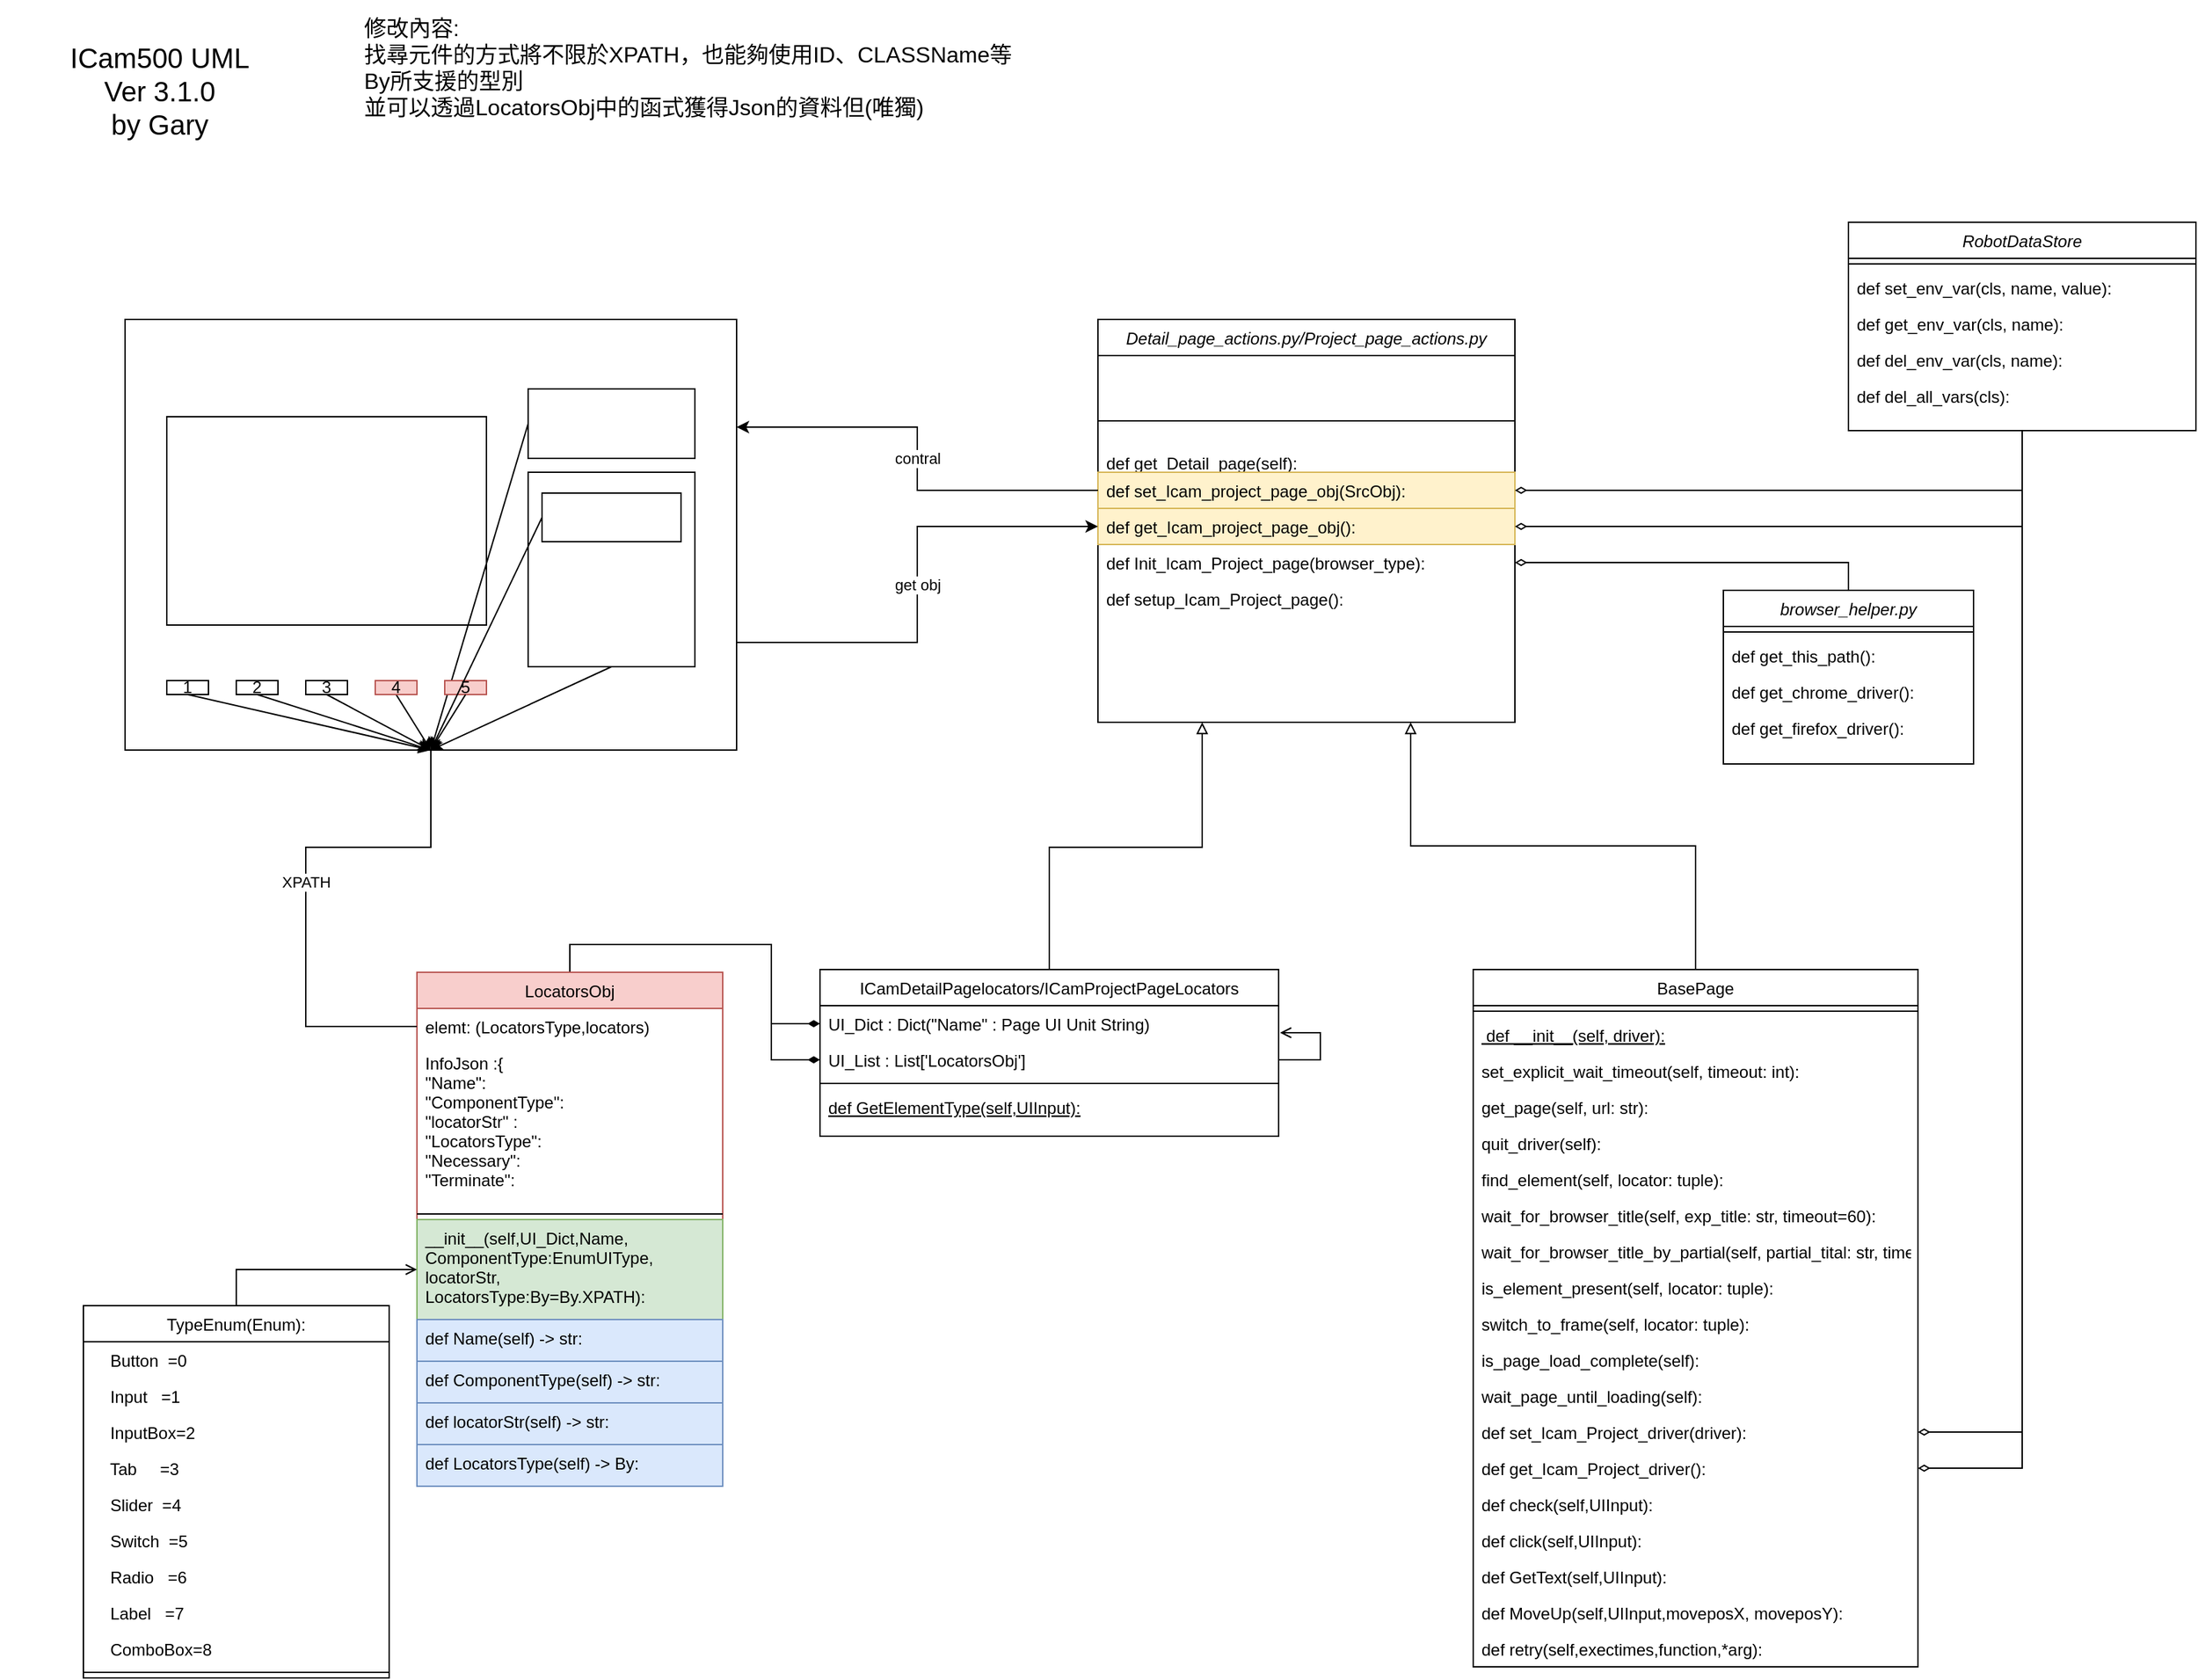 <mxfile version="14.9.6" type="device" pages="4"><diagram name="版本3.1.0-20220215" id="YSJCNUeVWJNGPEv50w8H"><mxGraphModel dx="1404" dy="1968" grid="1" gridSize="10" guides="1" tooltips="1" connect="1" arrows="1" fold="1" page="1" pageScale="1" pageWidth="827" pageHeight="1169" math="0" shadow="0"><root><mxCell id="LEClIz5IB5RKBZ5EAEJ3-0"/><mxCell id="LEClIz5IB5RKBZ5EAEJ3-1" parent="LEClIz5IB5RKBZ5EAEJ3-0"/><mxCell id="LEClIz5IB5RKBZ5EAEJ3-2" style="edgeStyle=orthogonalEdgeStyle;rounded=0;orthogonalLoop=1;jettySize=auto;html=1;exitX=0.5;exitY=0;exitDx=0;exitDy=0;entryX=0.75;entryY=1;entryDx=0;entryDy=0;startArrow=none;startFill=0;endArrow=block;endFill=0;" edge="1" parent="LEClIz5IB5RKBZ5EAEJ3-1" source="LEClIz5IB5RKBZ5EAEJ3-3" target="LEClIz5IB5RKBZ5EAEJ3-49"><mxGeometry relative="1" as="geometry"/></mxCell><mxCell id="LEClIz5IB5RKBZ5EAEJ3-3" value="BasePage&#10;" style="swimlane;fontStyle=0;align=center;verticalAlign=top;childLayout=stackLayout;horizontal=1;startSize=26;horizontalStack=0;resizeParent=1;resizeLast=0;collapsible=1;marginBottom=0;rounded=0;shadow=0;strokeWidth=1;" vertex="1" parent="LEClIz5IB5RKBZ5EAEJ3-1"><mxGeometry x="1130" y="-432" width="320" height="502" as="geometry"><mxRectangle x="130" y="380" width="160" height="26" as="alternateBounds"/></mxGeometry></mxCell><mxCell id="LEClIz5IB5RKBZ5EAEJ3-4" value="" style="line;html=1;strokeWidth=1;align=left;verticalAlign=middle;spacingTop=-1;spacingLeft=3;spacingRight=3;rotatable=0;labelPosition=right;points=[];portConstraint=eastwest;" vertex="1" parent="LEClIz5IB5RKBZ5EAEJ3-3"><mxGeometry y="26" width="320" height="8" as="geometry"/></mxCell><mxCell id="LEClIz5IB5RKBZ5EAEJ3-5" value=" def __init__(self, driver):" style="text;align=left;verticalAlign=top;spacingLeft=4;spacingRight=4;overflow=hidden;rotatable=0;points=[[0,0.5],[1,0.5]];portConstraint=eastwest;fontStyle=4" vertex="1" parent="LEClIz5IB5RKBZ5EAEJ3-3"><mxGeometry y="34" width="320" height="26" as="geometry"/></mxCell><mxCell id="LEClIz5IB5RKBZ5EAEJ3-6" value="set_explicit_wait_timeout(self, timeout: int):" style="text;align=left;verticalAlign=top;spacingLeft=4;spacingRight=4;overflow=hidden;rotatable=0;points=[[0,0.5],[1,0.5]];portConstraint=eastwest;" vertex="1" parent="LEClIz5IB5RKBZ5EAEJ3-3"><mxGeometry y="60" width="320" height="26" as="geometry"/></mxCell><mxCell id="LEClIz5IB5RKBZ5EAEJ3-7" value="get_page(self, url: str):" style="text;align=left;verticalAlign=top;spacingLeft=4;spacingRight=4;overflow=hidden;rotatable=0;points=[[0,0.5],[1,0.5]];portConstraint=eastwest;" vertex="1" parent="LEClIz5IB5RKBZ5EAEJ3-3"><mxGeometry y="86" width="320" height="26" as="geometry"/></mxCell><mxCell id="LEClIz5IB5RKBZ5EAEJ3-8" value="quit_driver(self):" style="text;align=left;verticalAlign=top;spacingLeft=4;spacingRight=4;overflow=hidden;rotatable=0;points=[[0,0.5],[1,0.5]];portConstraint=eastwest;" vertex="1" parent="LEClIz5IB5RKBZ5EAEJ3-3"><mxGeometry y="112" width="320" height="26" as="geometry"/></mxCell><mxCell id="LEClIz5IB5RKBZ5EAEJ3-9" value="find_element(self, locator: tuple):" style="text;align=left;verticalAlign=top;spacingLeft=4;spacingRight=4;overflow=hidden;rotatable=0;points=[[0,0.5],[1,0.5]];portConstraint=eastwest;" vertex="1" parent="LEClIz5IB5RKBZ5EAEJ3-3"><mxGeometry y="138" width="320" height="26" as="geometry"/></mxCell><mxCell id="LEClIz5IB5RKBZ5EAEJ3-10" value="wait_for_browser_title(self, exp_title: str, timeout=60):" style="text;align=left;verticalAlign=top;spacingLeft=4;spacingRight=4;overflow=hidden;rotatable=0;points=[[0,0.5],[1,0.5]];portConstraint=eastwest;" vertex="1" parent="LEClIz5IB5RKBZ5EAEJ3-3"><mxGeometry y="164" width="320" height="26" as="geometry"/></mxCell><mxCell id="LEClIz5IB5RKBZ5EAEJ3-11" value="wait_for_browser_title_by_partial(self, partial_tital: str, timeout=60):" style="text;align=left;verticalAlign=top;spacingLeft=4;spacingRight=4;overflow=hidden;rotatable=0;points=[[0,0.5],[1,0.5]];portConstraint=eastwest;" vertex="1" parent="LEClIz5IB5RKBZ5EAEJ3-3"><mxGeometry y="190" width="320" height="26" as="geometry"/></mxCell><mxCell id="LEClIz5IB5RKBZ5EAEJ3-12" value="is_element_present(self, locator: tuple):" style="text;align=left;verticalAlign=top;spacingLeft=4;spacingRight=4;overflow=hidden;rotatable=0;points=[[0,0.5],[1,0.5]];portConstraint=eastwest;" vertex="1" parent="LEClIz5IB5RKBZ5EAEJ3-3"><mxGeometry y="216" width="320" height="26" as="geometry"/></mxCell><mxCell id="LEClIz5IB5RKBZ5EAEJ3-13" value="switch_to_frame(self, locator: tuple):" style="text;align=left;verticalAlign=top;spacingLeft=4;spacingRight=4;overflow=hidden;rotatable=0;points=[[0,0.5],[1,0.5]];portConstraint=eastwest;" vertex="1" parent="LEClIz5IB5RKBZ5EAEJ3-3"><mxGeometry y="242" width="320" height="26" as="geometry"/></mxCell><mxCell id="LEClIz5IB5RKBZ5EAEJ3-14" value="is_page_load_complete(self):" style="text;align=left;verticalAlign=top;spacingLeft=4;spacingRight=4;overflow=hidden;rotatable=0;points=[[0,0.5],[1,0.5]];portConstraint=eastwest;" vertex="1" parent="LEClIz5IB5RKBZ5EAEJ3-3"><mxGeometry y="268" width="320" height="26" as="geometry"/></mxCell><mxCell id="LEClIz5IB5RKBZ5EAEJ3-15" value="wait_page_until_loading(self):" style="text;align=left;verticalAlign=top;spacingLeft=4;spacingRight=4;overflow=hidden;rotatable=0;points=[[0,0.5],[1,0.5]];portConstraint=eastwest;" vertex="1" parent="LEClIz5IB5RKBZ5EAEJ3-3"><mxGeometry y="294" width="320" height="26" as="geometry"/></mxCell><mxCell id="LEClIz5IB5RKBZ5EAEJ3-16" value="def set_Icam_Project_driver(driver):" style="text;align=left;verticalAlign=top;spacingLeft=4;spacingRight=4;overflow=hidden;rotatable=0;points=[[0,0.5],[1,0.5]];portConstraint=eastwest;" vertex="1" parent="LEClIz5IB5RKBZ5EAEJ3-3"><mxGeometry y="320" width="320" height="26" as="geometry"/></mxCell><mxCell id="LEClIz5IB5RKBZ5EAEJ3-17" value="def get_Icam_Project_driver():" style="text;align=left;verticalAlign=top;spacingLeft=4;spacingRight=4;overflow=hidden;rotatable=0;points=[[0,0.5],[1,0.5]];portConstraint=eastwest;" vertex="1" parent="LEClIz5IB5RKBZ5EAEJ3-3"><mxGeometry y="346" width="320" height="26" as="geometry"/></mxCell><mxCell id="LEClIz5IB5RKBZ5EAEJ3-18" value="def check(self,UIInput):" style="text;align=left;verticalAlign=top;spacingLeft=4;spacingRight=4;overflow=hidden;rotatable=0;points=[[0,0.5],[1,0.5]];portConstraint=eastwest;rounded=0;shadow=0;html=0;" vertex="1" parent="LEClIz5IB5RKBZ5EAEJ3-3"><mxGeometry y="372" width="320" height="26" as="geometry"/></mxCell><mxCell id="LEClIz5IB5RKBZ5EAEJ3-19" value="def click(self,UIInput):" style="text;align=left;verticalAlign=top;spacingLeft=4;spacingRight=4;overflow=hidden;rotatable=0;points=[[0,0.5],[1,0.5]];portConstraint=eastwest;rounded=0;shadow=0;html=0;" vertex="1" parent="LEClIz5IB5RKBZ5EAEJ3-3"><mxGeometry y="398" width="320" height="26" as="geometry"/></mxCell><mxCell id="LEClIz5IB5RKBZ5EAEJ3-20" value="def GetText(self,UIInput):" style="text;align=left;verticalAlign=top;spacingLeft=4;spacingRight=4;overflow=hidden;rotatable=0;points=[[0,0.5],[1,0.5]];portConstraint=eastwest;" vertex="1" parent="LEClIz5IB5RKBZ5EAEJ3-3"><mxGeometry y="424" width="320" height="26" as="geometry"/></mxCell><mxCell id="LEClIz5IB5RKBZ5EAEJ3-21" value="def MoveUp(self,UIInput,moveposX, moveposY):" style="text;align=left;verticalAlign=top;spacingLeft=4;spacingRight=4;overflow=hidden;rotatable=0;points=[[0,0.5],[1,0.5]];portConstraint=eastwest;rounded=0;shadow=0;html=0;" vertex="1" parent="LEClIz5IB5RKBZ5EAEJ3-3"><mxGeometry y="450" width="320" height="26" as="geometry"/></mxCell><mxCell id="LEClIz5IB5RKBZ5EAEJ3-22" value="def retry(self,exectimes,function,*arg):  " style="text;align=left;verticalAlign=top;spacingLeft=4;spacingRight=4;overflow=hidden;rotatable=0;points=[[0,0.5],[1,0.5]];portConstraint=eastwest;" vertex="1" parent="LEClIz5IB5RKBZ5EAEJ3-3"><mxGeometry y="476" width="320" height="26" as="geometry"/></mxCell><mxCell id="LEClIz5IB5RKBZ5EAEJ3-23" style="edgeStyle=orthogonalEdgeStyle;rounded=0;orthogonalLoop=1;jettySize=auto;html=1;exitX=0.5;exitY=0;exitDx=0;exitDy=0;entryX=0.25;entryY=1;entryDx=0;entryDy=0;startArrow=none;startFill=0;endArrow=block;endFill=0;" edge="1" parent="LEClIz5IB5RKBZ5EAEJ3-1" source="LEClIz5IB5RKBZ5EAEJ3-24" target="LEClIz5IB5RKBZ5EAEJ3-49"><mxGeometry relative="1" as="geometry"><Array as="points"><mxPoint x="825" y="-520"/><mxPoint x="935" y="-520"/></Array></mxGeometry></mxCell><mxCell id="LEClIz5IB5RKBZ5EAEJ3-24" value="ICamDetailPagelocators/ICamProjectPageLocators" style="swimlane;fontStyle=0;align=center;verticalAlign=top;childLayout=stackLayout;horizontal=1;startSize=26;horizontalStack=0;resizeParent=1;resizeLast=0;collapsible=1;marginBottom=0;rounded=0;shadow=0;strokeWidth=1;" vertex="1" parent="LEClIz5IB5RKBZ5EAEJ3-1"><mxGeometry x="660" y="-432" width="330" height="120" as="geometry"><mxRectangle x="340" y="380" width="170" height="26" as="alternateBounds"/></mxGeometry></mxCell><mxCell id="LEClIz5IB5RKBZ5EAEJ3-25" value="UI_Dict : Dict(&quot;Name&quot; : Page UI Unit String)" style="text;align=left;verticalAlign=top;spacingLeft=4;spacingRight=4;overflow=hidden;rotatable=0;points=[[0,0.5],[1,0.5]];portConstraint=eastwest;" vertex="1" parent="LEClIz5IB5RKBZ5EAEJ3-24"><mxGeometry y="26" width="330" height="26" as="geometry"/></mxCell><mxCell id="LEClIz5IB5RKBZ5EAEJ3-26" style="edgeStyle=orthogonalEdgeStyle;rounded=0;orthogonalLoop=1;jettySize=auto;html=1;entryX=1.003;entryY=0.75;entryDx=0;entryDy=0;entryPerimeter=0;startArrow=none;startFill=0;endArrow=open;endFill=0;exitX=1;exitY=0.5;exitDx=0;exitDy=0;" edge="1" parent="LEClIz5IB5RKBZ5EAEJ3-24" source="LEClIz5IB5RKBZ5EAEJ3-27" target="LEClIz5IB5RKBZ5EAEJ3-25"><mxGeometry relative="1" as="geometry"><mxPoint x="340" y="90" as="sourcePoint"/><Array as="points"><mxPoint x="360" y="65"/><mxPoint x="360" y="46"/></Array></mxGeometry></mxCell><mxCell id="LEClIz5IB5RKBZ5EAEJ3-27" value="UI_List : List['LocatorsObj']" style="text;align=left;verticalAlign=top;spacingLeft=4;spacingRight=4;overflow=hidden;rotatable=0;points=[[0,0.5],[1,0.5]];portConstraint=eastwest;" vertex="1" parent="LEClIz5IB5RKBZ5EAEJ3-24"><mxGeometry y="52" width="330" height="26" as="geometry"/></mxCell><mxCell id="LEClIz5IB5RKBZ5EAEJ3-28" value="" style="line;html=1;strokeWidth=1;align=left;verticalAlign=middle;spacingTop=-1;spacingLeft=3;spacingRight=3;rotatable=0;labelPosition=right;points=[];portConstraint=eastwest;" vertex="1" parent="LEClIz5IB5RKBZ5EAEJ3-24"><mxGeometry y="78" width="330" height="8" as="geometry"/></mxCell><mxCell id="LEClIz5IB5RKBZ5EAEJ3-29" value="def GetElementType(self,UIInput):" style="text;align=left;verticalAlign=top;spacingLeft=4;spacingRight=4;overflow=hidden;rotatable=0;points=[[0,0.5],[1,0.5]];portConstraint=eastwest;fontStyle=4" vertex="1" parent="LEClIz5IB5RKBZ5EAEJ3-24"><mxGeometry y="86" width="330" height="34" as="geometry"/></mxCell><mxCell id="LEClIz5IB5RKBZ5EAEJ3-30" style="edgeStyle=orthogonalEdgeStyle;rounded=0;orthogonalLoop=1;jettySize=auto;html=1;exitX=0.5;exitY=0;exitDx=0;exitDy=0;entryX=0;entryY=0.5;entryDx=0;entryDy=0;startArrow=none;startFill=0;endArrow=diamondThin;endFill=1;" edge="1" parent="LEClIz5IB5RKBZ5EAEJ3-1" source="LEClIz5IB5RKBZ5EAEJ3-32" target="LEClIz5IB5RKBZ5EAEJ3-27"><mxGeometry relative="1" as="geometry"/></mxCell><mxCell id="LEClIz5IB5RKBZ5EAEJ3-31" style="edgeStyle=orthogonalEdgeStyle;rounded=0;orthogonalLoop=1;jettySize=auto;html=1;exitX=0.5;exitY=0;exitDx=0;exitDy=0;entryX=0;entryY=0.5;entryDx=0;entryDy=0;startArrow=none;startFill=0;endArrow=diamondThin;endFill=1;" edge="1" parent="LEClIz5IB5RKBZ5EAEJ3-1" source="LEClIz5IB5RKBZ5EAEJ3-32" target="LEClIz5IB5RKBZ5EAEJ3-25"><mxGeometry relative="1" as="geometry"/></mxCell><mxCell id="LEClIz5IB5RKBZ5EAEJ3-32" value="LocatorsObj" style="swimlane;fontStyle=0;align=center;verticalAlign=top;childLayout=stackLayout;horizontal=1;startSize=26;horizontalStack=0;resizeParent=1;resizeLast=0;collapsible=1;marginBottom=0;rounded=0;shadow=0;strokeWidth=1;fillColor=#f8cecc;strokeColor=#b85450;" vertex="1" parent="LEClIz5IB5RKBZ5EAEJ3-1"><mxGeometry x="370" y="-430" width="220" height="370" as="geometry"><mxRectangle x="340" y="380" width="170" height="26" as="alternateBounds"/></mxGeometry></mxCell><mxCell id="LEClIz5IB5RKBZ5EAEJ3-33" value="elemt: (LocatorsType,locators)" style="text;align=left;verticalAlign=top;spacingLeft=4;spacingRight=4;overflow=hidden;rotatable=0;points=[[0,0.5],[1,0.5]];portConstraint=eastwest;" vertex="1" parent="LEClIz5IB5RKBZ5EAEJ3-32"><mxGeometry y="26" width="220" height="26" as="geometry"/></mxCell><mxCell id="LEClIz5IB5RKBZ5EAEJ3-34" value="InfoJson :{&#10;&quot;Name&quot;:&#10;&quot;ComponentType&quot;:&#10;&quot;locatorStr&quot; :&#10;&quot;LocatorsType&quot;:&#10;&quot;Necessary&quot;:&#10;&quot;Terminate&quot;:" style="text;align=left;verticalAlign=top;spacingLeft=4;spacingRight=4;overflow=hidden;rotatable=0;points=[[0,0.5],[1,0.5]];portConstraint=eastwest;" vertex="1" parent="LEClIz5IB5RKBZ5EAEJ3-32"><mxGeometry y="52" width="220" height="118" as="geometry"/></mxCell><mxCell id="LEClIz5IB5RKBZ5EAEJ3-35" value="" style="line;html=1;strokeWidth=1;align=left;verticalAlign=middle;spacingTop=-1;spacingLeft=3;spacingRight=3;rotatable=0;labelPosition=right;points=[];portConstraint=eastwest;" vertex="1" parent="LEClIz5IB5RKBZ5EAEJ3-32"><mxGeometry y="170" width="220" height="8" as="geometry"/></mxCell><mxCell id="LEClIz5IB5RKBZ5EAEJ3-36" value="__init__(self,UI_Dict,Name,&#10;ComponentType:EnumUIType,&#10;locatorStr,&#10;LocatorsType:By=By.XPATH): " style="text;align=left;verticalAlign=top;spacingLeft=4;spacingRight=4;overflow=hidden;rotatable=0;points=[[0,0.5],[1,0.5]];portConstraint=eastwest;fontStyle=0;strokeColor=#82b366;fillColor=#d5e8d4;" vertex="1" parent="LEClIz5IB5RKBZ5EAEJ3-32"><mxGeometry y="178" width="220" height="72" as="geometry"/></mxCell><mxCell id="LEClIz5IB5RKBZ5EAEJ3-96" value="def Name(self) -&gt; str:" style="text;align=left;verticalAlign=top;spacingLeft=4;spacingRight=4;overflow=hidden;rotatable=0;points=[[0,0.5],[1,0.5]];portConstraint=eastwest;fontStyle=0;strokeColor=#6c8ebf;fillColor=#dae8fc;" vertex="1" parent="LEClIz5IB5RKBZ5EAEJ3-32"><mxGeometry y="250" width="220" height="30" as="geometry"/></mxCell><mxCell id="LEClIz5IB5RKBZ5EAEJ3-97" value="def ComponentType(self) -&gt; str:" style="text;align=left;verticalAlign=top;spacingLeft=4;spacingRight=4;overflow=hidden;rotatable=0;points=[[0,0.5],[1,0.5]];portConstraint=eastwest;fontStyle=0;fillColor=#dae8fc;strokeColor=#6c8ebf;" vertex="1" parent="LEClIz5IB5RKBZ5EAEJ3-32"><mxGeometry y="280" width="220" height="30" as="geometry"/></mxCell><mxCell id="LEClIz5IB5RKBZ5EAEJ3-98" value="def locatorStr(self) -&gt; str:" style="text;align=left;verticalAlign=top;spacingLeft=4;spacingRight=4;overflow=hidden;rotatable=0;points=[[0,0.5],[1,0.5]];portConstraint=eastwest;fontStyle=0;strokeColor=#6c8ebf;fillColor=#dae8fc;" vertex="1" parent="LEClIz5IB5RKBZ5EAEJ3-32"><mxGeometry y="310" width="220" height="30" as="geometry"/></mxCell><mxCell id="LEClIz5IB5RKBZ5EAEJ3-99" value="def LocatorsType(self) -&gt; By:" style="text;align=left;verticalAlign=top;spacingLeft=4;spacingRight=4;overflow=hidden;rotatable=0;points=[[0,0.5],[1,0.5]];portConstraint=eastwest;fontStyle=0;strokeColor=#6c8ebf;fillColor=#dae8fc;" vertex="1" parent="LEClIz5IB5RKBZ5EAEJ3-32"><mxGeometry y="340" width="220" height="30" as="geometry"/></mxCell><mxCell id="LEClIz5IB5RKBZ5EAEJ3-37" style="edgeStyle=orthogonalEdgeStyle;rounded=0;orthogonalLoop=1;jettySize=auto;html=1;exitX=0.5;exitY=0;exitDx=0;exitDy=0;entryX=0;entryY=0.5;entryDx=0;entryDy=0;startArrow=none;startFill=0;endArrow=open;endFill=0;" edge="1" parent="LEClIz5IB5RKBZ5EAEJ3-1" source="LEClIz5IB5RKBZ5EAEJ3-38" target="LEClIz5IB5RKBZ5EAEJ3-36"><mxGeometry relative="1" as="geometry"><Array as="points"><mxPoint x="240" y="-216"/></Array></mxGeometry></mxCell><mxCell id="LEClIz5IB5RKBZ5EAEJ3-38" value="TypeEnum(Enum):" style="swimlane;fontStyle=0;align=center;verticalAlign=top;childLayout=stackLayout;horizontal=1;startSize=26;horizontalStack=0;resizeParent=1;resizeLast=0;collapsible=1;marginBottom=0;rounded=0;shadow=0;strokeWidth=1;" vertex="1" parent="LEClIz5IB5RKBZ5EAEJ3-1"><mxGeometry x="130" y="-190" width="220" height="268" as="geometry"><mxRectangle x="340" y="380" width="170" height="26" as="alternateBounds"/></mxGeometry></mxCell><mxCell id="LEClIz5IB5RKBZ5EAEJ3-39" value="    Button  =0&#10;" style="text;align=left;verticalAlign=top;spacingLeft=4;spacingRight=4;overflow=hidden;rotatable=0;points=[[0,0.5],[1,0.5]];portConstraint=eastwest;" vertex="1" parent="LEClIz5IB5RKBZ5EAEJ3-38"><mxGeometry y="26" width="220" height="26" as="geometry"/></mxCell><mxCell id="LEClIz5IB5RKBZ5EAEJ3-40" value="    Input   =1" style="text;align=left;verticalAlign=top;spacingLeft=4;spacingRight=4;overflow=hidden;rotatable=0;points=[[0,0.5],[1,0.5]];portConstraint=eastwest;" vertex="1" parent="LEClIz5IB5RKBZ5EAEJ3-38"><mxGeometry y="52" width="220" height="26" as="geometry"/></mxCell><mxCell id="LEClIz5IB5RKBZ5EAEJ3-41" value="    InputBox=2    " style="text;align=left;verticalAlign=top;spacingLeft=4;spacingRight=4;overflow=hidden;rotatable=0;points=[[0,0.5],[1,0.5]];portConstraint=eastwest;" vertex="1" parent="LEClIz5IB5RKBZ5EAEJ3-38"><mxGeometry y="78" width="220" height="26" as="geometry"/></mxCell><mxCell id="LEClIz5IB5RKBZ5EAEJ3-42" value="    Tab     =3" style="text;align=left;verticalAlign=top;spacingLeft=4;spacingRight=4;overflow=hidden;rotatable=0;points=[[0,0.5],[1,0.5]];portConstraint=eastwest;" vertex="1" parent="LEClIz5IB5RKBZ5EAEJ3-38"><mxGeometry y="104" width="220" height="26" as="geometry"/></mxCell><mxCell id="LEClIz5IB5RKBZ5EAEJ3-43" value="    Slider  =4" style="text;align=left;verticalAlign=top;spacingLeft=4;spacingRight=4;overflow=hidden;rotatable=0;points=[[0,0.5],[1,0.5]];portConstraint=eastwest;" vertex="1" parent="LEClIz5IB5RKBZ5EAEJ3-38"><mxGeometry y="130" width="220" height="26" as="geometry"/></mxCell><mxCell id="LEClIz5IB5RKBZ5EAEJ3-44" value="    Switch  =5" style="text;align=left;verticalAlign=top;spacingLeft=4;spacingRight=4;overflow=hidden;rotatable=0;points=[[0,0.5],[1,0.5]];portConstraint=eastwest;" vertex="1" parent="LEClIz5IB5RKBZ5EAEJ3-38"><mxGeometry y="156" width="220" height="26" as="geometry"/></mxCell><mxCell id="LEClIz5IB5RKBZ5EAEJ3-45" value="    Radio   =6" style="text;align=left;verticalAlign=top;spacingLeft=4;spacingRight=4;overflow=hidden;rotatable=0;points=[[0,0.5],[1,0.5]];portConstraint=eastwest;" vertex="1" parent="LEClIz5IB5RKBZ5EAEJ3-38"><mxGeometry y="182" width="220" height="26" as="geometry"/></mxCell><mxCell id="LEClIz5IB5RKBZ5EAEJ3-46" value="    Label   =7" style="text;align=left;verticalAlign=top;spacingLeft=4;spacingRight=4;overflow=hidden;rotatable=0;points=[[0,0.5],[1,0.5]];portConstraint=eastwest;" vertex="1" parent="LEClIz5IB5RKBZ5EAEJ3-38"><mxGeometry y="208" width="220" height="26" as="geometry"/></mxCell><mxCell id="LEClIz5IB5RKBZ5EAEJ3-47" value="    ComboBox=8" style="text;align=left;verticalAlign=top;spacingLeft=4;spacingRight=4;overflow=hidden;rotatable=0;points=[[0,0.5],[1,0.5]];portConstraint=eastwest;" vertex="1" parent="LEClIz5IB5RKBZ5EAEJ3-38"><mxGeometry y="234" width="220" height="26" as="geometry"/></mxCell><mxCell id="LEClIz5IB5RKBZ5EAEJ3-48" value="" style="line;html=1;strokeWidth=1;align=left;verticalAlign=middle;spacingTop=-1;spacingLeft=3;spacingRight=3;rotatable=0;labelPosition=right;points=[];portConstraint=eastwest;" vertex="1" parent="LEClIz5IB5RKBZ5EAEJ3-38"><mxGeometry y="260" width="220" height="8" as="geometry"/></mxCell><mxCell id="LEClIz5IB5RKBZ5EAEJ3-49" value="Detail_page_actions.py/Project_page_actions.py" style="swimlane;fontStyle=2;align=center;verticalAlign=top;childLayout=stackLayout;horizontal=1;startSize=26;horizontalStack=0;resizeParent=1;resizeLast=0;collapsible=1;marginBottom=0;rounded=0;shadow=0;strokeWidth=1;" vertex="1" parent="LEClIz5IB5RKBZ5EAEJ3-1"><mxGeometry x="860" y="-900" width="300" height="290" as="geometry"><mxRectangle x="230" y="140" width="160" height="26" as="alternateBounds"/></mxGeometry></mxCell><mxCell id="LEClIz5IB5RKBZ5EAEJ3-50" value="&lt;div style=&quot;color: rgb(212 , 212 , 212) ; background-color: rgb(30 , 30 , 30) ; font-family: &amp;#34;consolas&amp;#34; , &amp;#34;courier new&amp;#34; , monospace ; font-weight: normal ; font-size: 14px ; line-height: 19px&quot;&gt;&lt;br&gt;&lt;/div&gt;" style="text;whiteSpace=wrap;html=1;" vertex="1" parent="LEClIz5IB5RKBZ5EAEJ3-49"><mxGeometry y="26" width="300" height="30" as="geometry"/></mxCell><mxCell id="LEClIz5IB5RKBZ5EAEJ3-51" value="" style="line;html=1;strokeWidth=1;align=left;verticalAlign=middle;spacingTop=-1;spacingLeft=3;spacingRight=3;rotatable=0;labelPosition=right;points=[];portConstraint=eastwest;" vertex="1" parent="LEClIz5IB5RKBZ5EAEJ3-49"><mxGeometry y="56" width="300" height="34" as="geometry"/></mxCell><mxCell id="LEClIz5IB5RKBZ5EAEJ3-52" value="def get_Detail_page(self):" style="text;align=left;verticalAlign=top;spacingLeft=4;spacingRight=4;overflow=hidden;rotatable=0;points=[[0,0.5],[1,0.5]];portConstraint=eastwest;" vertex="1" parent="LEClIz5IB5RKBZ5EAEJ3-49"><mxGeometry y="90" width="300" height="20" as="geometry"/></mxCell><mxCell id="LEClIz5IB5RKBZ5EAEJ3-53" value="def set_Icam_project_page_obj(SrcObj):" style="text;align=left;verticalAlign=top;spacingLeft=4;spacingRight=4;overflow=hidden;rotatable=0;points=[[0,0.5],[1,0.5]];portConstraint=eastwest;fillColor=#fff2cc;strokeColor=#d6b656;" vertex="1" parent="LEClIz5IB5RKBZ5EAEJ3-49"><mxGeometry y="110" width="300" height="26" as="geometry"/></mxCell><mxCell id="LEClIz5IB5RKBZ5EAEJ3-54" value="def get_Icam_project_page_obj():" style="text;align=left;verticalAlign=top;spacingLeft=4;spacingRight=4;overflow=hidden;rotatable=0;points=[[0,0.5],[1,0.5]];portConstraint=eastwest;fillColor=#fff2cc;strokeColor=#d6b656;" vertex="1" parent="LEClIz5IB5RKBZ5EAEJ3-49"><mxGeometry y="136" width="300" height="26" as="geometry"/></mxCell><mxCell id="LEClIz5IB5RKBZ5EAEJ3-55" value="def Init_Icam_Project_page(browser_type):" style="text;align=left;verticalAlign=top;spacingLeft=4;spacingRight=4;overflow=hidden;rotatable=0;points=[[0,0.5],[1,0.5]];portConstraint=eastwest;" vertex="1" parent="LEClIz5IB5RKBZ5EAEJ3-49"><mxGeometry y="162" width="300" height="26" as="geometry"/></mxCell><mxCell id="LEClIz5IB5RKBZ5EAEJ3-56" value="def setup_Icam_Project_page():" style="text;align=left;verticalAlign=top;spacingLeft=4;spacingRight=4;overflow=hidden;rotatable=0;points=[[0,0.5],[1,0.5]];portConstraint=eastwest;" vertex="1" parent="LEClIz5IB5RKBZ5EAEJ3-49"><mxGeometry y="188" width="300" height="26" as="geometry"/></mxCell><mxCell id="LEClIz5IB5RKBZ5EAEJ3-57" style="edgeStyle=orthogonalEdgeStyle;rounded=0;orthogonalLoop=1;jettySize=auto;html=1;exitX=0.5;exitY=0;exitDx=0;exitDy=0;entryX=1;entryY=0.5;entryDx=0;entryDy=0;startArrow=none;startFill=0;endArrow=diamondThin;endFill=0;" edge="1" parent="LEClIz5IB5RKBZ5EAEJ3-1" source="LEClIz5IB5RKBZ5EAEJ3-58" target="LEClIz5IB5RKBZ5EAEJ3-55"><mxGeometry relative="1" as="geometry"/></mxCell><mxCell id="LEClIz5IB5RKBZ5EAEJ3-58" value="browser_helper.py" style="swimlane;fontStyle=2;align=center;verticalAlign=top;childLayout=stackLayout;horizontal=1;startSize=26;horizontalStack=0;resizeParent=1;resizeLast=0;collapsible=1;marginBottom=0;rounded=0;shadow=0;strokeWidth=1;" vertex="1" parent="LEClIz5IB5RKBZ5EAEJ3-1"><mxGeometry x="1310" y="-705" width="180" height="125" as="geometry"><mxRectangle x="230" y="140" width="160" height="26" as="alternateBounds"/></mxGeometry></mxCell><mxCell id="LEClIz5IB5RKBZ5EAEJ3-59" value="" style="line;html=1;strokeWidth=1;align=left;verticalAlign=middle;spacingTop=-1;spacingLeft=3;spacingRight=3;rotatable=0;labelPosition=right;points=[];portConstraint=eastwest;" vertex="1" parent="LEClIz5IB5RKBZ5EAEJ3-58"><mxGeometry y="26" width="180" height="8" as="geometry"/></mxCell><mxCell id="LEClIz5IB5RKBZ5EAEJ3-60" value="def get_this_path():" style="text;align=left;verticalAlign=top;spacingLeft=4;spacingRight=4;overflow=hidden;rotatable=0;points=[[0,0.5],[1,0.5]];portConstraint=eastwest;" vertex="1" parent="LEClIz5IB5RKBZ5EAEJ3-58"><mxGeometry y="34" width="180" height="26" as="geometry"/></mxCell><mxCell id="LEClIz5IB5RKBZ5EAEJ3-61" value="def get_chrome_driver():" style="text;align=left;verticalAlign=top;spacingLeft=4;spacingRight=4;overflow=hidden;rotatable=0;points=[[0,0.5],[1,0.5]];portConstraint=eastwest;" vertex="1" parent="LEClIz5IB5RKBZ5EAEJ3-58"><mxGeometry y="60" width="180" height="26" as="geometry"/></mxCell><mxCell id="LEClIz5IB5RKBZ5EAEJ3-62" value="def get_firefox_driver():" style="text;align=left;verticalAlign=top;spacingLeft=4;spacingRight=4;overflow=hidden;rotatable=0;points=[[0,0.5],[1,0.5]];portConstraint=eastwest;" vertex="1" parent="LEClIz5IB5RKBZ5EAEJ3-58"><mxGeometry y="86" width="180" height="26" as="geometry"/></mxCell><mxCell id="LEClIz5IB5RKBZ5EAEJ3-63" value="&lt;font style=&quot;font-size: 20px&quot;&gt;ICam500 UML&lt;br&gt;Ver 3.1.0&lt;br&gt;by Gary&lt;br&gt;&lt;/font&gt;" style="text;html=1;strokeColor=none;fillColor=none;align=center;verticalAlign=middle;whiteSpace=wrap;rounded=0;" vertex="1" parent="LEClIz5IB5RKBZ5EAEJ3-1"><mxGeometry x="70" y="-1110" width="230" height="90" as="geometry"/></mxCell><mxCell id="LEClIz5IB5RKBZ5EAEJ3-64" value="XPATH" style="edgeStyle=orthogonalEdgeStyle;rounded=0;orthogonalLoop=1;jettySize=auto;html=1;exitX=0.5;exitY=1;exitDx=0;exitDy=0;endArrow=none;endFill=0;entryX=0;entryY=0.5;entryDx=0;entryDy=0;" edge="1" parent="LEClIz5IB5RKBZ5EAEJ3-1" source="LEClIz5IB5RKBZ5EAEJ3-66" target="LEClIz5IB5RKBZ5EAEJ3-33"><mxGeometry relative="1" as="geometry"><Array as="points"><mxPoint x="380" y="-520"/><mxPoint x="290" y="-520"/><mxPoint x="290" y="-391"/></Array></mxGeometry></mxCell><mxCell id="LEClIz5IB5RKBZ5EAEJ3-65" value="get obj" style="edgeStyle=orthogonalEdgeStyle;rounded=0;orthogonalLoop=1;jettySize=auto;html=1;exitX=1;exitY=0.75;exitDx=0;exitDy=0;entryX=0;entryY=0.5;entryDx=0;entryDy=0;" edge="1" parent="LEClIz5IB5RKBZ5EAEJ3-1" source="LEClIz5IB5RKBZ5EAEJ3-66" target="LEClIz5IB5RKBZ5EAEJ3-54"><mxGeometry relative="1" as="geometry"/></mxCell><mxCell id="LEClIz5IB5RKBZ5EAEJ3-66" value="WEB UI" style="rounded=0;whiteSpace=wrap;html=1;" vertex="1" parent="LEClIz5IB5RKBZ5EAEJ3-1"><mxGeometry x="160" y="-900" width="440" height="310" as="geometry"/></mxCell><mxCell id="LEClIz5IB5RKBZ5EAEJ3-67" value="" style="rounded=0;whiteSpace=wrap;html=1;" vertex="1" parent="LEClIz5IB5RKBZ5EAEJ3-1"><mxGeometry x="190" y="-830" width="230" height="150" as="geometry"/></mxCell><mxCell id="LEClIz5IB5RKBZ5EAEJ3-68" style="orthogonalLoop=1;jettySize=auto;html=1;exitX=0.5;exitY=1;exitDx=0;exitDy=0;rounded=1;" edge="1" parent="LEClIz5IB5RKBZ5EAEJ3-1" source="LEClIz5IB5RKBZ5EAEJ3-69"><mxGeometry relative="1" as="geometry"><mxPoint x="380" y="-590" as="targetPoint"/></mxGeometry></mxCell><mxCell id="LEClIz5IB5RKBZ5EAEJ3-69" value="1" style="rounded=0;whiteSpace=wrap;html=1;" vertex="1" parent="LEClIz5IB5RKBZ5EAEJ3-1"><mxGeometry x="190" y="-640" width="30" height="10" as="geometry"/></mxCell><mxCell id="LEClIz5IB5RKBZ5EAEJ3-70" style="orthogonalLoop=1;jettySize=auto;html=1;exitX=0.5;exitY=1;exitDx=0;exitDy=0;rounded=1;" edge="1" parent="LEClIz5IB5RKBZ5EAEJ3-1" source="LEClIz5IB5RKBZ5EAEJ3-71"><mxGeometry relative="1" as="geometry"><mxPoint x="380" y="-590" as="targetPoint"/></mxGeometry></mxCell><mxCell id="LEClIz5IB5RKBZ5EAEJ3-71" value="2" style="rounded=0;whiteSpace=wrap;html=1;" vertex="1" parent="LEClIz5IB5RKBZ5EAEJ3-1"><mxGeometry x="240" y="-640" width="30" height="10" as="geometry"/></mxCell><mxCell id="LEClIz5IB5RKBZ5EAEJ3-72" style="orthogonalLoop=1;jettySize=auto;html=1;exitX=0.5;exitY=1;exitDx=0;exitDy=0;rounded=1;" edge="1" parent="LEClIz5IB5RKBZ5EAEJ3-1" source="LEClIz5IB5RKBZ5EAEJ3-73"><mxGeometry relative="1" as="geometry"><mxPoint x="380" y="-590" as="targetPoint"/></mxGeometry></mxCell><mxCell id="LEClIz5IB5RKBZ5EAEJ3-73" value="3" style="rounded=0;whiteSpace=wrap;html=1;" vertex="1" parent="LEClIz5IB5RKBZ5EAEJ3-1"><mxGeometry x="290" y="-640" width="30" height="10" as="geometry"/></mxCell><mxCell id="LEClIz5IB5RKBZ5EAEJ3-74" style="edgeStyle=none;rounded=0;orthogonalLoop=1;jettySize=auto;html=1;exitX=0;exitY=0.5;exitDx=0;exitDy=0;entryX=0.5;entryY=1;entryDx=0;entryDy=0;fontSize=16;startArrow=none;startFill=0;endArrow=classic;endFill=1;" edge="1" parent="LEClIz5IB5RKBZ5EAEJ3-1" source="LEClIz5IB5RKBZ5EAEJ3-75" target="LEClIz5IB5RKBZ5EAEJ3-66"><mxGeometry relative="1" as="geometry"/></mxCell><mxCell id="LEClIz5IB5RKBZ5EAEJ3-75" value="" style="rounded=0;whiteSpace=wrap;html=1;" vertex="1" parent="LEClIz5IB5RKBZ5EAEJ3-1"><mxGeometry x="450" y="-850" width="120" height="50" as="geometry"/></mxCell><mxCell id="LEClIz5IB5RKBZ5EAEJ3-76" style="rounded=0;orthogonalLoop=1;jettySize=auto;html=1;exitX=0.5;exitY=1;exitDx=0;exitDy=0;fontSize=16;startArrow=none;startFill=0;endArrow=classic;endFill=1;" edge="1" parent="LEClIz5IB5RKBZ5EAEJ3-1" source="LEClIz5IB5RKBZ5EAEJ3-77"><mxGeometry relative="1" as="geometry"><mxPoint x="380" y="-590" as="targetPoint"/></mxGeometry></mxCell><mxCell id="LEClIz5IB5RKBZ5EAEJ3-77" value="" style="rounded=0;whiteSpace=wrap;html=1;" vertex="1" parent="LEClIz5IB5RKBZ5EAEJ3-1"><mxGeometry x="450" y="-790" width="120" height="140" as="geometry"/></mxCell><mxCell id="LEClIz5IB5RKBZ5EAEJ3-78" style="orthogonalLoop=1;jettySize=auto;html=1;exitX=0.5;exitY=1;exitDx=0;exitDy=0;entryX=0.5;entryY=1;entryDx=0;entryDy=0;rounded=1;" edge="1" parent="LEClIz5IB5RKBZ5EAEJ3-1" source="LEClIz5IB5RKBZ5EAEJ3-79" target="LEClIz5IB5RKBZ5EAEJ3-66"><mxGeometry relative="1" as="geometry"/></mxCell><mxCell id="LEClIz5IB5RKBZ5EAEJ3-79" value="4" style="rounded=0;whiteSpace=wrap;html=1;fillColor=#f8cecc;strokeColor=#b85450;" vertex="1" parent="LEClIz5IB5RKBZ5EAEJ3-1"><mxGeometry x="340" y="-640" width="30" height="10" as="geometry"/></mxCell><mxCell id="LEClIz5IB5RKBZ5EAEJ3-80" value="5" style="rounded=0;whiteSpace=wrap;html=1;fillColor=#f8cecc;strokeColor=#b85450;" vertex="1" parent="LEClIz5IB5RKBZ5EAEJ3-1"><mxGeometry x="390" y="-640" width="30" height="10" as="geometry"/></mxCell><mxCell id="LEClIz5IB5RKBZ5EAEJ3-81" value="" style="endArrow=classic;html=1;exitX=0.5;exitY=1;exitDx=0;exitDy=0;entryX=0.5;entryY=1;entryDx=0;entryDy=0;rounded=1;" edge="1" parent="LEClIz5IB5RKBZ5EAEJ3-1" source="LEClIz5IB5RKBZ5EAEJ3-80" target="LEClIz5IB5RKBZ5EAEJ3-66"><mxGeometry width="50" height="50" relative="1" as="geometry"><mxPoint x="580" y="-490" as="sourcePoint"/><mxPoint x="630" y="-540" as="targetPoint"/></mxGeometry></mxCell><mxCell id="LEClIz5IB5RKBZ5EAEJ3-82" value="contral" style="edgeStyle=orthogonalEdgeStyle;rounded=0;orthogonalLoop=1;jettySize=auto;html=1;exitX=0;exitY=0.5;exitDx=0;exitDy=0;entryX=1;entryY=0.25;entryDx=0;entryDy=0;" edge="1" parent="LEClIz5IB5RKBZ5EAEJ3-1" source="LEClIz5IB5RKBZ5EAEJ3-53" target="LEClIz5IB5RKBZ5EAEJ3-66"><mxGeometry relative="1" as="geometry"/></mxCell><mxCell id="LEClIz5IB5RKBZ5EAEJ3-83" style="edgeStyle=orthogonalEdgeStyle;rounded=0;orthogonalLoop=1;jettySize=auto;html=1;exitX=0.5;exitY=1;exitDx=0;exitDy=0;startArrow=none;startFill=0;endArrow=diamondThin;endFill=0;" edge="1" parent="LEClIz5IB5RKBZ5EAEJ3-1" source="LEClIz5IB5RKBZ5EAEJ3-87" target="LEClIz5IB5RKBZ5EAEJ3-53"><mxGeometry relative="1" as="geometry"/></mxCell><mxCell id="LEClIz5IB5RKBZ5EAEJ3-84" style="edgeStyle=orthogonalEdgeStyle;rounded=0;orthogonalLoop=1;jettySize=auto;html=1;exitX=0.5;exitY=1;exitDx=0;exitDy=0;entryX=1;entryY=0.5;entryDx=0;entryDy=0;startArrow=none;startFill=0;endArrow=diamondThin;endFill=0;" edge="1" parent="LEClIz5IB5RKBZ5EAEJ3-1" source="LEClIz5IB5RKBZ5EAEJ3-87" target="LEClIz5IB5RKBZ5EAEJ3-54"><mxGeometry relative="1" as="geometry"/></mxCell><mxCell id="LEClIz5IB5RKBZ5EAEJ3-85" style="edgeStyle=orthogonalEdgeStyle;rounded=0;orthogonalLoop=1;jettySize=auto;html=1;exitX=0.5;exitY=1;exitDx=0;exitDy=0;entryX=1;entryY=0.5;entryDx=0;entryDy=0;startArrow=none;startFill=0;endArrow=diamondThin;endFill=0;" edge="1" parent="LEClIz5IB5RKBZ5EAEJ3-1" source="LEClIz5IB5RKBZ5EAEJ3-87" target="LEClIz5IB5RKBZ5EAEJ3-16"><mxGeometry relative="1" as="geometry"/></mxCell><mxCell id="LEClIz5IB5RKBZ5EAEJ3-86" style="edgeStyle=orthogonalEdgeStyle;rounded=0;orthogonalLoop=1;jettySize=auto;html=1;exitX=0.5;exitY=1;exitDx=0;exitDy=0;entryX=1;entryY=0.5;entryDx=0;entryDy=0;startArrow=none;startFill=0;endArrow=diamondThin;endFill=0;" edge="1" parent="LEClIz5IB5RKBZ5EAEJ3-1" source="LEClIz5IB5RKBZ5EAEJ3-87" target="LEClIz5IB5RKBZ5EAEJ3-17"><mxGeometry relative="1" as="geometry"/></mxCell><mxCell id="LEClIz5IB5RKBZ5EAEJ3-87" value="RobotDataStore" style="swimlane;fontStyle=2;align=center;verticalAlign=top;childLayout=stackLayout;horizontal=1;startSize=26;horizontalStack=0;resizeParent=1;resizeLast=0;collapsible=1;marginBottom=0;rounded=0;shadow=0;strokeWidth=1;" vertex="1" parent="LEClIz5IB5RKBZ5EAEJ3-1"><mxGeometry x="1400" y="-970" width="250" height="150" as="geometry"><mxRectangle x="230" y="140" width="160" height="26" as="alternateBounds"/></mxGeometry></mxCell><mxCell id="LEClIz5IB5RKBZ5EAEJ3-88" value="" style="line;html=1;strokeWidth=1;align=left;verticalAlign=middle;spacingTop=-1;spacingLeft=3;spacingRight=3;rotatable=0;labelPosition=right;points=[];portConstraint=eastwest;" vertex="1" parent="LEClIz5IB5RKBZ5EAEJ3-87"><mxGeometry y="26" width="250" height="8" as="geometry"/></mxCell><mxCell id="LEClIz5IB5RKBZ5EAEJ3-89" value="def set_env_var(cls, name, value):" style="text;align=left;verticalAlign=top;spacingLeft=4;spacingRight=4;overflow=hidden;rotatable=0;points=[[0,0.5],[1,0.5]];portConstraint=eastwest;" vertex="1" parent="LEClIz5IB5RKBZ5EAEJ3-87"><mxGeometry y="34" width="250" height="26" as="geometry"/></mxCell><mxCell id="LEClIz5IB5RKBZ5EAEJ3-90" value="def get_env_var(cls, name):" style="text;align=left;verticalAlign=top;spacingLeft=4;spacingRight=4;overflow=hidden;rotatable=0;points=[[0,0.5],[1,0.5]];portConstraint=eastwest;" vertex="1" parent="LEClIz5IB5RKBZ5EAEJ3-87"><mxGeometry y="60" width="250" height="26" as="geometry"/></mxCell><mxCell id="LEClIz5IB5RKBZ5EAEJ3-91" value="def del_env_var(cls, name):" style="text;align=left;verticalAlign=top;spacingLeft=4;spacingRight=4;overflow=hidden;rotatable=0;points=[[0,0.5],[1,0.5]];portConstraint=eastwest;" vertex="1" parent="LEClIz5IB5RKBZ5EAEJ3-87"><mxGeometry y="86" width="250" height="26" as="geometry"/></mxCell><mxCell id="LEClIz5IB5RKBZ5EAEJ3-92" value="def del_all_vars(cls):" style="text;align=left;verticalAlign=top;spacingLeft=4;spacingRight=4;overflow=hidden;rotatable=0;points=[[0,0.5],[1,0.5]];portConstraint=eastwest;" vertex="1" parent="LEClIz5IB5RKBZ5EAEJ3-87"><mxGeometry y="112" width="250" height="26" as="geometry"/></mxCell><mxCell id="LEClIz5IB5RKBZ5EAEJ3-93" value="&lt;h1 style=&quot;font-size: 16px&quot;&gt;&lt;/h1&gt;&lt;font style=&quot;font-size: 16px&quot;&gt;修改內容:&lt;br&gt;找尋元件的方式將不限於XPATH，也能夠使用ID、CLASSName等&lt;br&gt;By所支援的型別&lt;br&gt;並可以透過&lt;span style=&quot;text-align: center&quot;&gt;LocatorsObj中的函式獲得Json的資料但(唯獨)&lt;/span&gt;&lt;/font&gt;&lt;span style=&quot;font-size: 16px&quot;&gt;&lt;br style=&quot;font-size: 16px&quot;&gt;&lt;/span&gt;" style="text;html=1;strokeColor=none;fillColor=none;spacing=5;spacingTop=-20;whiteSpace=wrap;overflow=hidden;rounded=0;fontSize=16;" vertex="1" parent="LEClIz5IB5RKBZ5EAEJ3-1"><mxGeometry x="327" y="-1120" width="500" height="150" as="geometry"/></mxCell><mxCell id="LEClIz5IB5RKBZ5EAEJ3-94" style="edgeStyle=none;rounded=0;orthogonalLoop=1;jettySize=auto;html=1;exitX=0;exitY=0.5;exitDx=0;exitDy=0;fontSize=16;startArrow=none;startFill=0;endArrow=classic;endFill=1;" edge="1" parent="LEClIz5IB5RKBZ5EAEJ3-1" source="LEClIz5IB5RKBZ5EAEJ3-95"><mxGeometry relative="1" as="geometry"><mxPoint x="380" y="-590" as="targetPoint"/></mxGeometry></mxCell><mxCell id="LEClIz5IB5RKBZ5EAEJ3-95" value="" style="rounded=0;whiteSpace=wrap;html=1;fontSize=16;" vertex="1" parent="LEClIz5IB5RKBZ5EAEJ3-1"><mxGeometry x="460" y="-775" width="100" height="35" as="geometry"/></mxCell></root></mxGraphModel></diagram><diagram name="版本3-20220117" id="Ie7iYuJbIRpsxBaQLt7f"><mxGraphModel dx="1404" dy="1968" grid="1" gridSize="10" guides="1" tooltips="1" connect="1" arrows="1" fold="1" page="1" pageScale="1" pageWidth="827" pageHeight="1169" math="0" shadow="0"><root><mxCell id="G9KFmYcuRjOrVTpTuj6z-0"/><mxCell id="G9KFmYcuRjOrVTpTuj6z-1" parent="G9KFmYcuRjOrVTpTuj6z-0"/><mxCell id="BbTtc2Wx4p2_ZR3723sf-3" style="edgeStyle=orthogonalEdgeStyle;rounded=0;orthogonalLoop=1;jettySize=auto;html=1;exitX=0.5;exitY=0;exitDx=0;exitDy=0;entryX=0.75;entryY=1;entryDx=0;entryDy=0;startArrow=none;startFill=0;endArrow=block;endFill=0;" parent="G9KFmYcuRjOrVTpTuj6z-1" source="G9KFmYcuRjOrVTpTuj6z-12" target="G9KFmYcuRjOrVTpTuj6z-49" edge="1"><mxGeometry relative="1" as="geometry"/></mxCell><mxCell id="G9KFmYcuRjOrVTpTuj6z-12" value="BasePage&#10;" style="swimlane;fontStyle=0;align=center;verticalAlign=top;childLayout=stackLayout;horizontal=1;startSize=26;horizontalStack=0;resizeParent=1;resizeLast=0;collapsible=1;marginBottom=0;rounded=0;shadow=0;strokeWidth=1;" parent="G9KFmYcuRjOrVTpTuj6z-1" vertex="1"><mxGeometry x="1130" y="-432" width="320" height="502" as="geometry"><mxRectangle x="130" y="380" width="160" height="26" as="alternateBounds"/></mxGeometry></mxCell><mxCell id="G9KFmYcuRjOrVTpTuj6z-13" value="" style="line;html=1;strokeWidth=1;align=left;verticalAlign=middle;spacingTop=-1;spacingLeft=3;spacingRight=3;rotatable=0;labelPosition=right;points=[];portConstraint=eastwest;" parent="G9KFmYcuRjOrVTpTuj6z-12" vertex="1"><mxGeometry y="26" width="320" height="8" as="geometry"/></mxCell><mxCell id="G9KFmYcuRjOrVTpTuj6z-14" value=" def __init__(self, driver):" style="text;align=left;verticalAlign=top;spacingLeft=4;spacingRight=4;overflow=hidden;rotatable=0;points=[[0,0.5],[1,0.5]];portConstraint=eastwest;fontStyle=4" parent="G9KFmYcuRjOrVTpTuj6z-12" vertex="1"><mxGeometry y="34" width="320" height="26" as="geometry"/></mxCell><mxCell id="G9KFmYcuRjOrVTpTuj6z-15" value="set_explicit_wait_timeout(self, timeout: int):" style="text;align=left;verticalAlign=top;spacingLeft=4;spacingRight=4;overflow=hidden;rotatable=0;points=[[0,0.5],[1,0.5]];portConstraint=eastwest;" parent="G9KFmYcuRjOrVTpTuj6z-12" vertex="1"><mxGeometry y="60" width="320" height="26" as="geometry"/></mxCell><mxCell id="G9KFmYcuRjOrVTpTuj6z-16" value="get_page(self, url: str):" style="text;align=left;verticalAlign=top;spacingLeft=4;spacingRight=4;overflow=hidden;rotatable=0;points=[[0,0.5],[1,0.5]];portConstraint=eastwest;" parent="G9KFmYcuRjOrVTpTuj6z-12" vertex="1"><mxGeometry y="86" width="320" height="26" as="geometry"/></mxCell><mxCell id="G9KFmYcuRjOrVTpTuj6z-17" value="quit_driver(self):" style="text;align=left;verticalAlign=top;spacingLeft=4;spacingRight=4;overflow=hidden;rotatable=0;points=[[0,0.5],[1,0.5]];portConstraint=eastwest;" parent="G9KFmYcuRjOrVTpTuj6z-12" vertex="1"><mxGeometry y="112" width="320" height="26" as="geometry"/></mxCell><mxCell id="G9KFmYcuRjOrVTpTuj6z-18" value="find_element(self, locator: tuple):" style="text;align=left;verticalAlign=top;spacingLeft=4;spacingRight=4;overflow=hidden;rotatable=0;points=[[0,0.5],[1,0.5]];portConstraint=eastwest;" parent="G9KFmYcuRjOrVTpTuj6z-12" vertex="1"><mxGeometry y="138" width="320" height="26" as="geometry"/></mxCell><mxCell id="G9KFmYcuRjOrVTpTuj6z-19" value="wait_for_browser_title(self, exp_title: str, timeout=60):" style="text;align=left;verticalAlign=top;spacingLeft=4;spacingRight=4;overflow=hidden;rotatable=0;points=[[0,0.5],[1,0.5]];portConstraint=eastwest;" parent="G9KFmYcuRjOrVTpTuj6z-12" vertex="1"><mxGeometry y="164" width="320" height="26" as="geometry"/></mxCell><mxCell id="G9KFmYcuRjOrVTpTuj6z-20" value="wait_for_browser_title_by_partial(self, partial_tital: str, timeout=60):" style="text;align=left;verticalAlign=top;spacingLeft=4;spacingRight=4;overflow=hidden;rotatable=0;points=[[0,0.5],[1,0.5]];portConstraint=eastwest;" parent="G9KFmYcuRjOrVTpTuj6z-12" vertex="1"><mxGeometry y="190" width="320" height="26" as="geometry"/></mxCell><mxCell id="G9KFmYcuRjOrVTpTuj6z-21" value="is_element_present(self, locator: tuple):" style="text;align=left;verticalAlign=top;spacingLeft=4;spacingRight=4;overflow=hidden;rotatable=0;points=[[0,0.5],[1,0.5]];portConstraint=eastwest;" parent="G9KFmYcuRjOrVTpTuj6z-12" vertex="1"><mxGeometry y="216" width="320" height="26" as="geometry"/></mxCell><mxCell id="G9KFmYcuRjOrVTpTuj6z-22" value="switch_to_frame(self, locator: tuple):" style="text;align=left;verticalAlign=top;spacingLeft=4;spacingRight=4;overflow=hidden;rotatable=0;points=[[0,0.5],[1,0.5]];portConstraint=eastwest;" parent="G9KFmYcuRjOrVTpTuj6z-12" vertex="1"><mxGeometry y="242" width="320" height="26" as="geometry"/></mxCell><mxCell id="G9KFmYcuRjOrVTpTuj6z-23" value="is_page_load_complete(self):" style="text;align=left;verticalAlign=top;spacingLeft=4;spacingRight=4;overflow=hidden;rotatable=0;points=[[0,0.5],[1,0.5]];portConstraint=eastwest;" parent="G9KFmYcuRjOrVTpTuj6z-12" vertex="1"><mxGeometry y="268" width="320" height="26" as="geometry"/></mxCell><mxCell id="G9KFmYcuRjOrVTpTuj6z-24" value="wait_page_until_loading(self):" style="text;align=left;verticalAlign=top;spacingLeft=4;spacingRight=4;overflow=hidden;rotatable=0;points=[[0,0.5],[1,0.5]];portConstraint=eastwest;" parent="G9KFmYcuRjOrVTpTuj6z-12" vertex="1"><mxGeometry y="294" width="320" height="26" as="geometry"/></mxCell><mxCell id="G9KFmYcuRjOrVTpTuj6z-54" value="def set_Icam_Project_driver(driver):" style="text;align=left;verticalAlign=top;spacingLeft=4;spacingRight=4;overflow=hidden;rotatable=0;points=[[0,0.5],[1,0.5]];portConstraint=eastwest;fillColor=#dae8fc;strokeColor=#6c8ebf;" parent="G9KFmYcuRjOrVTpTuj6z-12" vertex="1"><mxGeometry y="320" width="320" height="26" as="geometry"/></mxCell><mxCell id="G9KFmYcuRjOrVTpTuj6z-55" value="def get_Icam_Project_driver():" style="text;align=left;verticalAlign=top;spacingLeft=4;spacingRight=4;overflow=hidden;rotatable=0;points=[[0,0.5],[1,0.5]];portConstraint=eastwest;fillColor=#dae8fc;strokeColor=#6c8ebf;" parent="G9KFmYcuRjOrVTpTuj6z-12" vertex="1"><mxGeometry y="346" width="320" height="26" as="geometry"/></mxCell><mxCell id="G9KFmYcuRjOrVTpTuj6z-6" value="def check(self,UIInput):" style="text;align=left;verticalAlign=top;spacingLeft=4;spacingRight=4;overflow=hidden;rotatable=0;points=[[0,0.5],[1,0.5]];portConstraint=eastwest;rounded=0;shadow=0;html=0;fillColor=#f8cecc;strokeColor=#b85450;" parent="G9KFmYcuRjOrVTpTuj6z-12" vertex="1"><mxGeometry y="372" width="320" height="26" as="geometry"/></mxCell><mxCell id="G9KFmYcuRjOrVTpTuj6z-7" value="def click(self,UIInput):" style="text;align=left;verticalAlign=top;spacingLeft=4;spacingRight=4;overflow=hidden;rotatable=0;points=[[0,0.5],[1,0.5]];portConstraint=eastwest;rounded=0;shadow=0;html=0;" parent="G9KFmYcuRjOrVTpTuj6z-12" vertex="1"><mxGeometry y="398" width="320" height="26" as="geometry"/></mxCell><mxCell id="G9KFmYcuRjOrVTpTuj6z-9" value="def GetText(self,UIInput):" style="text;align=left;verticalAlign=top;spacingLeft=4;spacingRight=4;overflow=hidden;rotatable=0;points=[[0,0.5],[1,0.5]];portConstraint=eastwest;" parent="G9KFmYcuRjOrVTpTuj6z-12" vertex="1"><mxGeometry y="424" width="320" height="26" as="geometry"/></mxCell><mxCell id="G9KFmYcuRjOrVTpTuj6z-8" value="def MoveUp(self,UIInput,moveposX, moveposY):" style="text;align=left;verticalAlign=top;spacingLeft=4;spacingRight=4;overflow=hidden;rotatable=0;points=[[0,0.5],[1,0.5]];portConstraint=eastwest;rounded=0;shadow=0;html=0;" parent="G9KFmYcuRjOrVTpTuj6z-12" vertex="1"><mxGeometry y="450" width="320" height="26" as="geometry"/></mxCell><mxCell id="G9KFmYcuRjOrVTpTuj6z-10" value="def retry(self,exectimes,function,*arg):  " style="text;align=left;verticalAlign=top;spacingLeft=4;spacingRight=4;overflow=hidden;rotatable=0;points=[[0,0.5],[1,0.5]];portConstraint=eastwest;" parent="G9KFmYcuRjOrVTpTuj6z-12" vertex="1"><mxGeometry y="476" width="320" height="26" as="geometry"/></mxCell><mxCell id="BbTtc2Wx4p2_ZR3723sf-4" style="edgeStyle=orthogonalEdgeStyle;rounded=0;orthogonalLoop=1;jettySize=auto;html=1;exitX=0.5;exitY=0;exitDx=0;exitDy=0;entryX=0.25;entryY=1;entryDx=0;entryDy=0;startArrow=none;startFill=0;endArrow=block;endFill=0;" parent="G9KFmYcuRjOrVTpTuj6z-1" source="G9KFmYcuRjOrVTpTuj6z-26" target="G9KFmYcuRjOrVTpTuj6z-49" edge="1"><mxGeometry relative="1" as="geometry"><Array as="points"><mxPoint x="825" y="-520"/><mxPoint x="935" y="-520"/></Array></mxGeometry></mxCell><mxCell id="G9KFmYcuRjOrVTpTuj6z-26" value="ICamDetailPagelocators/ICamProjectPageLocators" style="swimlane;fontStyle=0;align=center;verticalAlign=top;childLayout=stackLayout;horizontal=1;startSize=26;horizontalStack=0;resizeParent=1;resizeLast=0;collapsible=1;marginBottom=0;rounded=0;shadow=0;strokeWidth=1;" parent="G9KFmYcuRjOrVTpTuj6z-1" vertex="1"><mxGeometry x="660" y="-432" width="330" height="120" as="geometry"><mxRectangle x="340" y="380" width="170" height="26" as="alternateBounds"/></mxGeometry></mxCell><mxCell id="G9KFmYcuRjOrVTpTuj6z-27" value="UI_Dict : Dict(&quot;Name&quot; : Page UI Unit String)" style="text;align=left;verticalAlign=top;spacingLeft=4;spacingRight=4;overflow=hidden;rotatable=0;points=[[0,0.5],[1,0.5]];portConstraint=eastwest;fillColor=#f8cecc;strokeColor=#b85450;" parent="G9KFmYcuRjOrVTpTuj6z-26" vertex="1"><mxGeometry y="26" width="330" height="26" as="geometry"/></mxCell><mxCell id="BbTtc2Wx4p2_ZR3723sf-7" style="edgeStyle=orthogonalEdgeStyle;rounded=0;orthogonalLoop=1;jettySize=auto;html=1;entryX=1.003;entryY=0.75;entryDx=0;entryDy=0;entryPerimeter=0;startArrow=none;startFill=0;endArrow=open;endFill=0;exitX=1;exitY=0.5;exitDx=0;exitDy=0;" parent="G9KFmYcuRjOrVTpTuj6z-26" source="BbTtc2Wx4p2_ZR3723sf-5" target="G9KFmYcuRjOrVTpTuj6z-27" edge="1"><mxGeometry relative="1" as="geometry"><mxPoint x="340" y="90" as="sourcePoint"/><Array as="points"><mxPoint x="360" y="65"/><mxPoint x="360" y="46"/></Array></mxGeometry></mxCell><mxCell id="BbTtc2Wx4p2_ZR3723sf-5" value="UI_List : List['LocatorsObj']" style="text;align=left;verticalAlign=top;spacingLeft=4;spacingRight=4;overflow=hidden;rotatable=0;points=[[0,0.5],[1,0.5]];portConstraint=eastwest;" parent="G9KFmYcuRjOrVTpTuj6z-26" vertex="1"><mxGeometry y="52" width="330" height="26" as="geometry"/></mxCell><mxCell id="G9KFmYcuRjOrVTpTuj6z-29" value="" style="line;html=1;strokeWidth=1;align=left;verticalAlign=middle;spacingTop=-1;spacingLeft=3;spacingRight=3;rotatable=0;labelPosition=right;points=[];portConstraint=eastwest;" parent="G9KFmYcuRjOrVTpTuj6z-26" vertex="1"><mxGeometry y="78" width="330" height="8" as="geometry"/></mxCell><mxCell id="G9KFmYcuRjOrVTpTuj6z-30" value="def GetElementType(self,UIInput):" style="text;align=left;verticalAlign=top;spacingLeft=4;spacingRight=4;overflow=hidden;rotatable=0;points=[[0,0.5],[1,0.5]];portConstraint=eastwest;fontStyle=4" parent="G9KFmYcuRjOrVTpTuj6z-26" vertex="1"><mxGeometry y="86" width="330" height="34" as="geometry"/></mxCell><mxCell id="BbTtc2Wx4p2_ZR3723sf-6" style="edgeStyle=orthogonalEdgeStyle;rounded=0;orthogonalLoop=1;jettySize=auto;html=1;exitX=0.5;exitY=0;exitDx=0;exitDy=0;entryX=0;entryY=0.5;entryDx=0;entryDy=0;startArrow=none;startFill=0;endArrow=diamondThin;endFill=1;" parent="G9KFmYcuRjOrVTpTuj6z-1" source="G9KFmYcuRjOrVTpTuj6z-32" target="BbTtc2Wx4p2_ZR3723sf-5" edge="1"><mxGeometry relative="1" as="geometry"/></mxCell><mxCell id="BbTtc2Wx4p2_ZR3723sf-8" style="edgeStyle=orthogonalEdgeStyle;rounded=0;orthogonalLoop=1;jettySize=auto;html=1;exitX=0.5;exitY=0;exitDx=0;exitDy=0;entryX=0;entryY=0.5;entryDx=0;entryDy=0;startArrow=none;startFill=0;endArrow=diamondThin;endFill=1;" parent="G9KFmYcuRjOrVTpTuj6z-1" source="G9KFmYcuRjOrVTpTuj6z-32" target="G9KFmYcuRjOrVTpTuj6z-27" edge="1"><mxGeometry relative="1" as="geometry"/></mxCell><mxCell id="G9KFmYcuRjOrVTpTuj6z-32" value="LocatorsObj" style="swimlane;fontStyle=0;align=center;verticalAlign=top;childLayout=stackLayout;horizontal=1;startSize=26;horizontalStack=0;resizeParent=1;resizeLast=0;collapsible=1;marginBottom=0;rounded=0;shadow=0;strokeWidth=1;" parent="G9KFmYcuRjOrVTpTuj6z-1" vertex="1"><mxGeometry x="370" y="-430" width="220" height="210" as="geometry"><mxRectangle x="340" y="380" width="170" height="26" as="alternateBounds"/></mxGeometry></mxCell><mxCell id="G9KFmYcuRjOrVTpTuj6z-33" value="elemt: (By.XPATH,locators)" style="text;align=left;verticalAlign=top;spacingLeft=4;spacingRight=4;overflow=hidden;rotatable=0;points=[[0,0.5],[1,0.5]];portConstraint=eastwest;" parent="G9KFmYcuRjOrVTpTuj6z-32" vertex="1"><mxGeometry y="26" width="220" height="26" as="geometry"/></mxCell><mxCell id="G9KFmYcuRjOrVTpTuj6z-34" value="InfoJson : &#10;{&#10;    &quot;Name&quot;:&#10;    &quot;ComponentType&quot;:&#10;}" style="text;align=left;verticalAlign=top;spacingLeft=4;spacingRight=4;overflow=hidden;rotatable=0;points=[[0,0.5],[1,0.5]];portConstraint=eastwest;" parent="G9KFmYcuRjOrVTpTuj6z-32" vertex="1"><mxGeometry y="52" width="220" height="98" as="geometry"/></mxCell><mxCell id="G9KFmYcuRjOrVTpTuj6z-35" value="" style="line;html=1;strokeWidth=1;align=left;verticalAlign=middle;spacingTop=-1;spacingLeft=3;spacingRight=3;rotatable=0;labelPosition=right;points=[];portConstraint=eastwest;" parent="G9KFmYcuRjOrVTpTuj6z-32" vertex="1"><mxGeometry y="150" width="220" height="8" as="geometry"/></mxCell><mxCell id="G9KFmYcuRjOrVTpTuj6z-36" value="__init__(self,UI_Dict,Name&#10;,ComponentType,locators): " style="text;align=left;verticalAlign=top;spacingLeft=4;spacingRight=4;overflow=hidden;rotatable=0;points=[[0,0.5],[1,0.5]];portConstraint=eastwest;fontStyle=0" parent="G9KFmYcuRjOrVTpTuj6z-32" vertex="1"><mxGeometry y="158" width="220" height="42" as="geometry"/></mxCell><mxCell id="G9KFmYcuRjOrVTpTuj6z-37" style="edgeStyle=orthogonalEdgeStyle;rounded=0;orthogonalLoop=1;jettySize=auto;html=1;exitX=0.5;exitY=0;exitDx=0;exitDy=0;entryX=0;entryY=0.5;entryDx=0;entryDy=0;startArrow=none;startFill=0;endArrow=open;endFill=0;" parent="G9KFmYcuRjOrVTpTuj6z-1" source="G9KFmYcuRjOrVTpTuj6z-38" target="G9KFmYcuRjOrVTpTuj6z-36" edge="1"><mxGeometry relative="1" as="geometry"/></mxCell><mxCell id="G9KFmYcuRjOrVTpTuj6z-38" value="TypeEnum(Enum):" style="swimlane;fontStyle=0;align=center;verticalAlign=top;childLayout=stackLayout;horizontal=1;startSize=26;horizontalStack=0;resizeParent=1;resizeLast=0;collapsible=1;marginBottom=0;rounded=0;shadow=0;strokeWidth=1;" parent="G9KFmYcuRjOrVTpTuj6z-1" vertex="1"><mxGeometry x="190" y="-198" width="220" height="268" as="geometry"><mxRectangle x="340" y="380" width="170" height="26" as="alternateBounds"/></mxGeometry></mxCell><mxCell id="G9KFmYcuRjOrVTpTuj6z-39" value="    Button  =0&#10;" style="text;align=left;verticalAlign=top;spacingLeft=4;spacingRight=4;overflow=hidden;rotatable=0;points=[[0,0.5],[1,0.5]];portConstraint=eastwest;" parent="G9KFmYcuRjOrVTpTuj6z-38" vertex="1"><mxGeometry y="26" width="220" height="26" as="geometry"/></mxCell><mxCell id="G9KFmYcuRjOrVTpTuj6z-40" value="    Input   =1" style="text;align=left;verticalAlign=top;spacingLeft=4;spacingRight=4;overflow=hidden;rotatable=0;points=[[0,0.5],[1,0.5]];portConstraint=eastwest;" parent="G9KFmYcuRjOrVTpTuj6z-38" vertex="1"><mxGeometry y="52" width="220" height="26" as="geometry"/></mxCell><mxCell id="G9KFmYcuRjOrVTpTuj6z-41" value="    InputBox=2    " style="text;align=left;verticalAlign=top;spacingLeft=4;spacingRight=4;overflow=hidden;rotatable=0;points=[[0,0.5],[1,0.5]];portConstraint=eastwest;" parent="G9KFmYcuRjOrVTpTuj6z-38" vertex="1"><mxGeometry y="78" width="220" height="26" as="geometry"/></mxCell><mxCell id="G9KFmYcuRjOrVTpTuj6z-42" value="    Tab     =3" style="text;align=left;verticalAlign=top;spacingLeft=4;spacingRight=4;overflow=hidden;rotatable=0;points=[[0,0.5],[1,0.5]];portConstraint=eastwest;" parent="G9KFmYcuRjOrVTpTuj6z-38" vertex="1"><mxGeometry y="104" width="220" height="26" as="geometry"/></mxCell><mxCell id="G9KFmYcuRjOrVTpTuj6z-43" value="    Slider  =4" style="text;align=left;verticalAlign=top;spacingLeft=4;spacingRight=4;overflow=hidden;rotatable=0;points=[[0,0.5],[1,0.5]];portConstraint=eastwest;" parent="G9KFmYcuRjOrVTpTuj6z-38" vertex="1"><mxGeometry y="130" width="220" height="26" as="geometry"/></mxCell><mxCell id="G9KFmYcuRjOrVTpTuj6z-44" value="    Switch  =5" style="text;align=left;verticalAlign=top;spacingLeft=4;spacingRight=4;overflow=hidden;rotatable=0;points=[[0,0.5],[1,0.5]];portConstraint=eastwest;" parent="G9KFmYcuRjOrVTpTuj6z-38" vertex="1"><mxGeometry y="156" width="220" height="26" as="geometry"/></mxCell><mxCell id="G9KFmYcuRjOrVTpTuj6z-45" value="    Radio   =6" style="text;align=left;verticalAlign=top;spacingLeft=4;spacingRight=4;overflow=hidden;rotatable=0;points=[[0,0.5],[1,0.5]];portConstraint=eastwest;" parent="G9KFmYcuRjOrVTpTuj6z-38" vertex="1"><mxGeometry y="182" width="220" height="26" as="geometry"/></mxCell><mxCell id="G9KFmYcuRjOrVTpTuj6z-46" value="    Label   =7" style="text;align=left;verticalAlign=top;spacingLeft=4;spacingRight=4;overflow=hidden;rotatable=0;points=[[0,0.5],[1,0.5]];portConstraint=eastwest;" parent="G9KFmYcuRjOrVTpTuj6z-38" vertex="1"><mxGeometry y="208" width="220" height="26" as="geometry"/></mxCell><mxCell id="G9KFmYcuRjOrVTpTuj6z-47" value="    ComboBox=8" style="text;align=left;verticalAlign=top;spacingLeft=4;spacingRight=4;overflow=hidden;rotatable=0;points=[[0,0.5],[1,0.5]];portConstraint=eastwest;" parent="G9KFmYcuRjOrVTpTuj6z-38" vertex="1"><mxGeometry y="234" width="220" height="26" as="geometry"/></mxCell><mxCell id="G9KFmYcuRjOrVTpTuj6z-48" value="" style="line;html=1;strokeWidth=1;align=left;verticalAlign=middle;spacingTop=-1;spacingLeft=3;spacingRight=3;rotatable=0;labelPosition=right;points=[];portConstraint=eastwest;" parent="G9KFmYcuRjOrVTpTuj6z-38" vertex="1"><mxGeometry y="260" width="220" height="8" as="geometry"/></mxCell><mxCell id="G9KFmYcuRjOrVTpTuj6z-49" value="Detail_page_actions.py/Project_page_actions.py" style="swimlane;fontStyle=2;align=center;verticalAlign=top;childLayout=stackLayout;horizontal=1;startSize=26;horizontalStack=0;resizeParent=1;resizeLast=0;collapsible=1;marginBottom=0;rounded=0;shadow=0;strokeWidth=1;" parent="G9KFmYcuRjOrVTpTuj6z-1" vertex="1"><mxGeometry x="860" y="-900" width="300" height="290" as="geometry"><mxRectangle x="230" y="140" width="160" height="26" as="alternateBounds"/></mxGeometry></mxCell><mxCell id="G9KFmYcuRjOrVTpTuj6z-50" value="&lt;div style=&quot;color: rgb(212 , 212 , 212) ; background-color: rgb(30 , 30 , 30) ; font-family: &amp;#34;consolas&amp;#34; , &amp;#34;courier new&amp;#34; , monospace ; font-weight: normal ; font-size: 14px ; line-height: 19px&quot;&gt;&lt;br&gt;&lt;/div&gt;" style="text;whiteSpace=wrap;html=1;" parent="G9KFmYcuRjOrVTpTuj6z-49" vertex="1"><mxGeometry y="26" width="300" height="30" as="geometry"/></mxCell><mxCell id="G9KFmYcuRjOrVTpTuj6z-51" value="" style="line;html=1;strokeWidth=1;align=left;verticalAlign=middle;spacingTop=-1;spacingLeft=3;spacingRight=3;rotatable=0;labelPosition=right;points=[];portConstraint=eastwest;" parent="G9KFmYcuRjOrVTpTuj6z-49" vertex="1"><mxGeometry y="56" width="300" height="34" as="geometry"/></mxCell><mxCell id="G9KFmYcuRjOrVTpTuj6z-5" value="def get_Detail_page(self):" style="text;align=left;verticalAlign=top;spacingLeft=4;spacingRight=4;overflow=hidden;rotatable=0;points=[[0,0.5],[1,0.5]];portConstraint=eastwest;" parent="G9KFmYcuRjOrVTpTuj6z-49" vertex="1"><mxGeometry y="90" width="300" height="20" as="geometry"/></mxCell><mxCell id="G9KFmYcuRjOrVTpTuj6z-56" value="def set_Icam_project_page_obj(SrcObj):" style="text;align=left;verticalAlign=top;spacingLeft=4;spacingRight=4;overflow=hidden;rotatable=0;points=[[0,0.5],[1,0.5]];portConstraint=eastwest;fillColor=#fff2cc;strokeColor=#d6b656;" parent="G9KFmYcuRjOrVTpTuj6z-49" vertex="1"><mxGeometry y="110" width="300" height="26" as="geometry"/></mxCell><mxCell id="G9KFmYcuRjOrVTpTuj6z-57" value="def get_Icam_project_page_obj():" style="text;align=left;verticalAlign=top;spacingLeft=4;spacingRight=4;overflow=hidden;rotatable=0;points=[[0,0.5],[1,0.5]];portConstraint=eastwest;fillColor=#fff2cc;strokeColor=#d6b656;" parent="G9KFmYcuRjOrVTpTuj6z-49" vertex="1"><mxGeometry y="136" width="300" height="26" as="geometry"/></mxCell><mxCell id="G9KFmYcuRjOrVTpTuj6z-52" value="def Init_Icam_Project_page(browser_type):" style="text;align=left;verticalAlign=top;spacingLeft=4;spacingRight=4;overflow=hidden;rotatable=0;points=[[0,0.5],[1,0.5]];portConstraint=eastwest;" parent="G9KFmYcuRjOrVTpTuj6z-49" vertex="1"><mxGeometry y="162" width="300" height="26" as="geometry"/></mxCell><mxCell id="G9KFmYcuRjOrVTpTuj6z-53" value="def setup_Icam_Project_page():" style="text;align=left;verticalAlign=top;spacingLeft=4;spacingRight=4;overflow=hidden;rotatable=0;points=[[0,0.5],[1,0.5]];portConstraint=eastwest;" parent="G9KFmYcuRjOrVTpTuj6z-49" vertex="1"><mxGeometry y="188" width="300" height="26" as="geometry"/></mxCell><mxCell id="BbTtc2Wx4p2_ZR3723sf-13" style="edgeStyle=orthogonalEdgeStyle;rounded=0;orthogonalLoop=1;jettySize=auto;html=1;exitX=0.5;exitY=0;exitDx=0;exitDy=0;entryX=1;entryY=0.5;entryDx=0;entryDy=0;startArrow=none;startFill=0;endArrow=diamondThin;endFill=0;" parent="G9KFmYcuRjOrVTpTuj6z-1" source="G9KFmYcuRjOrVTpTuj6z-59" target="G9KFmYcuRjOrVTpTuj6z-52" edge="1"><mxGeometry relative="1" as="geometry"/></mxCell><mxCell id="G9KFmYcuRjOrVTpTuj6z-59" value="browser_helper.py" style="swimlane;fontStyle=2;align=center;verticalAlign=top;childLayout=stackLayout;horizontal=1;startSize=26;horizontalStack=0;resizeParent=1;resizeLast=0;collapsible=1;marginBottom=0;rounded=0;shadow=0;strokeWidth=1;" parent="G9KFmYcuRjOrVTpTuj6z-1" vertex="1"><mxGeometry x="1310" y="-705" width="180" height="125" as="geometry"><mxRectangle x="230" y="140" width="160" height="26" as="alternateBounds"/></mxGeometry></mxCell><mxCell id="G9KFmYcuRjOrVTpTuj6z-60" value="" style="line;html=1;strokeWidth=1;align=left;verticalAlign=middle;spacingTop=-1;spacingLeft=3;spacingRight=3;rotatable=0;labelPosition=right;points=[];portConstraint=eastwest;" parent="G9KFmYcuRjOrVTpTuj6z-59" vertex="1"><mxGeometry y="26" width="180" height="8" as="geometry"/></mxCell><mxCell id="G9KFmYcuRjOrVTpTuj6z-61" value="def get_this_path():" style="text;align=left;verticalAlign=top;spacingLeft=4;spacingRight=4;overflow=hidden;rotatable=0;points=[[0,0.5],[1,0.5]];portConstraint=eastwest;" parent="G9KFmYcuRjOrVTpTuj6z-59" vertex="1"><mxGeometry y="34" width="180" height="26" as="geometry"/></mxCell><mxCell id="G9KFmYcuRjOrVTpTuj6z-62" value="def get_chrome_driver():" style="text;align=left;verticalAlign=top;spacingLeft=4;spacingRight=4;overflow=hidden;rotatable=0;points=[[0,0.5],[1,0.5]];portConstraint=eastwest;" parent="G9KFmYcuRjOrVTpTuj6z-59" vertex="1"><mxGeometry y="60" width="180" height="26" as="geometry"/></mxCell><mxCell id="G9KFmYcuRjOrVTpTuj6z-63" value="def get_firefox_driver():" style="text;align=left;verticalAlign=top;spacingLeft=4;spacingRight=4;overflow=hidden;rotatable=0;points=[[0,0.5],[1,0.5]];portConstraint=eastwest;" parent="G9KFmYcuRjOrVTpTuj6z-59" vertex="1"><mxGeometry y="86" width="180" height="26" as="geometry"/></mxCell><mxCell id="G9KFmYcuRjOrVTpTuj6z-65" value="&lt;font style=&quot;font-size: 20px&quot;&gt;ICam500 UML&lt;br&gt;Ver 3.0.1&lt;br&gt;by Gary&lt;br&gt;&lt;/font&gt;" style="text;html=1;strokeColor=none;fillColor=none;align=center;verticalAlign=middle;whiteSpace=wrap;rounded=0;" parent="G9KFmYcuRjOrVTpTuj6z-1" vertex="1"><mxGeometry x="70" y="-1110" width="230" height="90" as="geometry"/></mxCell><mxCell id="G9KFmYcuRjOrVTpTuj6z-66" value="XPATH" style="edgeStyle=orthogonalEdgeStyle;rounded=0;orthogonalLoop=1;jettySize=auto;html=1;exitX=0.5;exitY=1;exitDx=0;exitDy=0;endArrow=none;endFill=0;entryX=0;entryY=0.5;entryDx=0;entryDy=0;" parent="G9KFmYcuRjOrVTpTuj6z-1" source="G9KFmYcuRjOrVTpTuj6z-68" target="G9KFmYcuRjOrVTpTuj6z-33" edge="1"><mxGeometry relative="1" as="geometry"><Array as="points"><mxPoint x="380" y="-520"/><mxPoint x="290" y="-520"/><mxPoint x="290" y="-391"/></Array></mxGeometry></mxCell><mxCell id="G9KFmYcuRjOrVTpTuj6z-67" value="get obj" style="edgeStyle=orthogonalEdgeStyle;rounded=0;orthogonalLoop=1;jettySize=auto;html=1;exitX=1;exitY=0.75;exitDx=0;exitDy=0;entryX=0;entryY=0.5;entryDx=0;entryDy=0;" parent="G9KFmYcuRjOrVTpTuj6z-1" source="G9KFmYcuRjOrVTpTuj6z-68" target="G9KFmYcuRjOrVTpTuj6z-57" edge="1"><mxGeometry relative="1" as="geometry"/></mxCell><mxCell id="G9KFmYcuRjOrVTpTuj6z-68" value="WEB UI" style="rounded=0;whiteSpace=wrap;html=1;" parent="G9KFmYcuRjOrVTpTuj6z-1" vertex="1"><mxGeometry x="160" y="-900" width="440" height="310" as="geometry"/></mxCell><mxCell id="G9KFmYcuRjOrVTpTuj6z-69" value="" style="rounded=0;whiteSpace=wrap;html=1;" parent="G9KFmYcuRjOrVTpTuj6z-1" vertex="1"><mxGeometry x="190" y="-830" width="230" height="150" as="geometry"/></mxCell><mxCell id="G9KFmYcuRjOrVTpTuj6z-70" style="orthogonalLoop=1;jettySize=auto;html=1;exitX=0.5;exitY=1;exitDx=0;exitDy=0;rounded=1;" parent="G9KFmYcuRjOrVTpTuj6z-1" source="G9KFmYcuRjOrVTpTuj6z-71" edge="1"><mxGeometry relative="1" as="geometry"><mxPoint x="380" y="-590" as="targetPoint"/></mxGeometry></mxCell><mxCell id="G9KFmYcuRjOrVTpTuj6z-71" value="1" style="rounded=0;whiteSpace=wrap;html=1;" parent="G9KFmYcuRjOrVTpTuj6z-1" vertex="1"><mxGeometry x="190" y="-640" width="30" height="10" as="geometry"/></mxCell><mxCell id="G9KFmYcuRjOrVTpTuj6z-72" style="orthogonalLoop=1;jettySize=auto;html=1;exitX=0.5;exitY=1;exitDx=0;exitDy=0;rounded=1;" parent="G9KFmYcuRjOrVTpTuj6z-1" source="G9KFmYcuRjOrVTpTuj6z-73" edge="1"><mxGeometry relative="1" as="geometry"><mxPoint x="380" y="-590" as="targetPoint"/></mxGeometry></mxCell><mxCell id="G9KFmYcuRjOrVTpTuj6z-73" value="2" style="rounded=0;whiteSpace=wrap;html=1;" parent="G9KFmYcuRjOrVTpTuj6z-1" vertex="1"><mxGeometry x="240" y="-640" width="30" height="10" as="geometry"/></mxCell><mxCell id="G9KFmYcuRjOrVTpTuj6z-74" style="orthogonalLoop=1;jettySize=auto;html=1;exitX=0.5;exitY=1;exitDx=0;exitDy=0;rounded=1;" parent="G9KFmYcuRjOrVTpTuj6z-1" source="G9KFmYcuRjOrVTpTuj6z-75" edge="1"><mxGeometry relative="1" as="geometry"><mxPoint x="380" y="-590" as="targetPoint"/></mxGeometry></mxCell><mxCell id="G9KFmYcuRjOrVTpTuj6z-75" value="3" style="rounded=0;whiteSpace=wrap;html=1;" parent="G9KFmYcuRjOrVTpTuj6z-1" vertex="1"><mxGeometry x="290" y="-640" width="30" height="10" as="geometry"/></mxCell><mxCell id="G9KFmYcuRjOrVTpTuj6z-76" style="edgeStyle=none;rounded=0;orthogonalLoop=1;jettySize=auto;html=1;exitX=0;exitY=0.5;exitDx=0;exitDy=0;entryX=0.5;entryY=1;entryDx=0;entryDy=0;fontSize=16;startArrow=none;startFill=0;endArrow=classic;endFill=1;" parent="G9KFmYcuRjOrVTpTuj6z-1" source="G9KFmYcuRjOrVTpTuj6z-77" target="G9KFmYcuRjOrVTpTuj6z-68" edge="1"><mxGeometry relative="1" as="geometry"/></mxCell><mxCell id="G9KFmYcuRjOrVTpTuj6z-77" value="" style="rounded=0;whiteSpace=wrap;html=1;" parent="G9KFmYcuRjOrVTpTuj6z-1" vertex="1"><mxGeometry x="450" y="-850" width="120" height="50" as="geometry"/></mxCell><mxCell id="G9KFmYcuRjOrVTpTuj6z-78" style="rounded=0;orthogonalLoop=1;jettySize=auto;html=1;exitX=0.5;exitY=1;exitDx=0;exitDy=0;fontSize=16;startArrow=none;startFill=0;endArrow=classic;endFill=1;" parent="G9KFmYcuRjOrVTpTuj6z-1" source="G9KFmYcuRjOrVTpTuj6z-79" edge="1"><mxGeometry relative="1" as="geometry"><mxPoint x="380" y="-590" as="targetPoint"/></mxGeometry></mxCell><mxCell id="G9KFmYcuRjOrVTpTuj6z-79" value="" style="rounded=0;whiteSpace=wrap;html=1;" parent="G9KFmYcuRjOrVTpTuj6z-1" vertex="1"><mxGeometry x="450" y="-790" width="120" height="140" as="geometry"/></mxCell><mxCell id="G9KFmYcuRjOrVTpTuj6z-80" style="orthogonalLoop=1;jettySize=auto;html=1;exitX=0.5;exitY=1;exitDx=0;exitDy=0;entryX=0.5;entryY=1;entryDx=0;entryDy=0;rounded=1;" parent="G9KFmYcuRjOrVTpTuj6z-1" source="G9KFmYcuRjOrVTpTuj6z-81" target="G9KFmYcuRjOrVTpTuj6z-68" edge="1"><mxGeometry relative="1" as="geometry"/></mxCell><mxCell id="G9KFmYcuRjOrVTpTuj6z-81" value="4" style="rounded=0;whiteSpace=wrap;html=1;fillColor=#f8cecc;strokeColor=#b85450;" parent="G9KFmYcuRjOrVTpTuj6z-1" vertex="1"><mxGeometry x="340" y="-640" width="30" height="10" as="geometry"/></mxCell><mxCell id="G9KFmYcuRjOrVTpTuj6z-82" value="5" style="rounded=0;whiteSpace=wrap;html=1;fillColor=#f8cecc;strokeColor=#b85450;" parent="G9KFmYcuRjOrVTpTuj6z-1" vertex="1"><mxGeometry x="390" y="-640" width="30" height="10" as="geometry"/></mxCell><mxCell id="G9KFmYcuRjOrVTpTuj6z-83" value="" style="endArrow=classic;html=1;exitX=0.5;exitY=1;exitDx=0;exitDy=0;entryX=0.5;entryY=1;entryDx=0;entryDy=0;rounded=1;" parent="G9KFmYcuRjOrVTpTuj6z-1" source="G9KFmYcuRjOrVTpTuj6z-82" target="G9KFmYcuRjOrVTpTuj6z-68" edge="1"><mxGeometry width="50" height="50" relative="1" as="geometry"><mxPoint x="580" y="-490" as="sourcePoint"/><mxPoint x="630" y="-540" as="targetPoint"/></mxGeometry></mxCell><mxCell id="G9KFmYcuRjOrVTpTuj6z-84" value="contral" style="edgeStyle=orthogonalEdgeStyle;rounded=0;orthogonalLoop=1;jettySize=auto;html=1;exitX=0;exitY=0.5;exitDx=0;exitDy=0;entryX=1;entryY=0.25;entryDx=0;entryDy=0;" parent="G9KFmYcuRjOrVTpTuj6z-1" source="G9KFmYcuRjOrVTpTuj6z-56" target="G9KFmYcuRjOrVTpTuj6z-68" edge="1"><mxGeometry relative="1" as="geometry"/></mxCell><mxCell id="BbTtc2Wx4p2_ZR3723sf-9" style="edgeStyle=orthogonalEdgeStyle;rounded=0;orthogonalLoop=1;jettySize=auto;html=1;exitX=0.5;exitY=1;exitDx=0;exitDy=0;startArrow=none;startFill=0;endArrow=diamondThin;endFill=0;" parent="G9KFmYcuRjOrVTpTuj6z-1" source="G9KFmYcuRjOrVTpTuj6z-86" target="G9KFmYcuRjOrVTpTuj6z-56" edge="1"><mxGeometry relative="1" as="geometry"/></mxCell><mxCell id="BbTtc2Wx4p2_ZR3723sf-10" style="edgeStyle=orthogonalEdgeStyle;rounded=0;orthogonalLoop=1;jettySize=auto;html=1;exitX=0.5;exitY=1;exitDx=0;exitDy=0;entryX=1;entryY=0.5;entryDx=0;entryDy=0;startArrow=none;startFill=0;endArrow=diamondThin;endFill=0;" parent="G9KFmYcuRjOrVTpTuj6z-1" source="G9KFmYcuRjOrVTpTuj6z-86" target="G9KFmYcuRjOrVTpTuj6z-57" edge="1"><mxGeometry relative="1" as="geometry"/></mxCell><mxCell id="BbTtc2Wx4p2_ZR3723sf-11" style="edgeStyle=orthogonalEdgeStyle;rounded=0;orthogonalLoop=1;jettySize=auto;html=1;exitX=0.5;exitY=1;exitDx=0;exitDy=0;entryX=1;entryY=0.5;entryDx=0;entryDy=0;startArrow=none;startFill=0;endArrow=diamondThin;endFill=0;" parent="G9KFmYcuRjOrVTpTuj6z-1" source="G9KFmYcuRjOrVTpTuj6z-86" target="G9KFmYcuRjOrVTpTuj6z-54" edge="1"><mxGeometry relative="1" as="geometry"/></mxCell><mxCell id="BbTtc2Wx4p2_ZR3723sf-12" style="edgeStyle=orthogonalEdgeStyle;rounded=0;orthogonalLoop=1;jettySize=auto;html=1;exitX=0.5;exitY=1;exitDx=0;exitDy=0;entryX=1;entryY=0.5;entryDx=0;entryDy=0;startArrow=none;startFill=0;endArrow=diamondThin;endFill=0;" parent="G9KFmYcuRjOrVTpTuj6z-1" source="G9KFmYcuRjOrVTpTuj6z-86" target="G9KFmYcuRjOrVTpTuj6z-55" edge="1"><mxGeometry relative="1" as="geometry"/></mxCell><mxCell id="G9KFmYcuRjOrVTpTuj6z-86" value="RobotDataStore" style="swimlane;fontStyle=2;align=center;verticalAlign=top;childLayout=stackLayout;horizontal=1;startSize=26;horizontalStack=0;resizeParent=1;resizeLast=0;collapsible=1;marginBottom=0;rounded=0;shadow=0;strokeWidth=1;" parent="G9KFmYcuRjOrVTpTuj6z-1" vertex="1"><mxGeometry x="1400" y="-970" width="250" height="150" as="geometry"><mxRectangle x="230" y="140" width="160" height="26" as="alternateBounds"/></mxGeometry></mxCell><mxCell id="G9KFmYcuRjOrVTpTuj6z-87" value="" style="line;html=1;strokeWidth=1;align=left;verticalAlign=middle;spacingTop=-1;spacingLeft=3;spacingRight=3;rotatable=0;labelPosition=right;points=[];portConstraint=eastwest;" parent="G9KFmYcuRjOrVTpTuj6z-86" vertex="1"><mxGeometry y="26" width="250" height="8" as="geometry"/></mxCell><mxCell id="G9KFmYcuRjOrVTpTuj6z-88" value="def set_env_var(cls, name, value):" style="text;align=left;verticalAlign=top;spacingLeft=4;spacingRight=4;overflow=hidden;rotatable=0;points=[[0,0.5],[1,0.5]];portConstraint=eastwest;" parent="G9KFmYcuRjOrVTpTuj6z-86" vertex="1"><mxGeometry y="34" width="250" height="26" as="geometry"/></mxCell><mxCell id="G9KFmYcuRjOrVTpTuj6z-89" value="def get_env_var(cls, name):" style="text;align=left;verticalAlign=top;spacingLeft=4;spacingRight=4;overflow=hidden;rotatable=0;points=[[0,0.5],[1,0.5]];portConstraint=eastwest;" parent="G9KFmYcuRjOrVTpTuj6z-86" vertex="1"><mxGeometry y="60" width="250" height="26" as="geometry"/></mxCell><mxCell id="G9KFmYcuRjOrVTpTuj6z-90" value="def del_env_var(cls, name):" style="text;align=left;verticalAlign=top;spacingLeft=4;spacingRight=4;overflow=hidden;rotatable=0;points=[[0,0.5],[1,0.5]];portConstraint=eastwest;" parent="G9KFmYcuRjOrVTpTuj6z-86" vertex="1"><mxGeometry y="86" width="250" height="26" as="geometry"/></mxCell><mxCell id="G9KFmYcuRjOrVTpTuj6z-91" value="def del_all_vars(cls):" style="text;align=left;verticalAlign=top;spacingLeft=4;spacingRight=4;overflow=hidden;rotatable=0;points=[[0,0.5],[1,0.5]];portConstraint=eastwest;" parent="G9KFmYcuRjOrVTpTuj6z-86" vertex="1"><mxGeometry y="112" width="250" height="26" as="geometry"/></mxCell><mxCell id="G9KFmYcuRjOrVTpTuj6z-92" value="&lt;h1 style=&quot;font-size: 16px;&quot;&gt;Polling&lt;/h1&gt;&lt;span style=&quot;text-align: center; font-size: 16px;&quot;&gt;尋訪&lt;/span&gt;UI_Dict&amp;nbsp;內的所有成員(&lt;span style=&quot;text-align: center; font-size: 16px;&quot;&gt;ICamDetailPagelocators/ICamProjectPageLocators.&lt;/span&gt;&lt;span style=&quot;font-size: 16px;&quot;&gt;UI_Dict )&lt;br style=&quot;font-size: 16px;&quot;&gt;並進行&lt;/span&gt;&lt;span style=&quot;font-style: italic; text-align: center; font-size: 16px;&quot;&gt;check()&lt;br style=&quot;font-size: 16px;&quot;&gt;&lt;/span&gt;&lt;span style=&quot;font-size: 16px;&quot;&gt;(&lt;/span&gt;&lt;span style=&quot;font-style: italic; text-align: center; font-size: 16px;&quot;&gt;ICamProjectPage/ICamDetailPage/AnotherPage.check() )&lt;br style=&quot;font-size: 16px;&quot;&gt;&lt;/span&gt;&lt;span style=&quot;font-size: 16px;&quot;&gt;以確保頁面中所有元件可控&lt;br style=&quot;font-size: 16px;&quot;&gt;&lt;/span&gt;" style="text;html=1;strokeColor=none;fillColor=none;spacing=5;spacingTop=-20;whiteSpace=wrap;overflow=hidden;rounded=0;fontSize=16;" parent="G9KFmYcuRjOrVTpTuj6z-1" vertex="1"><mxGeometry x="327" y="-1120" width="500" height="150" as="geometry"/></mxCell><mxCell id="G9KFmYcuRjOrVTpTuj6z-93" style="edgeStyle=none;rounded=0;orthogonalLoop=1;jettySize=auto;html=1;exitX=0;exitY=0.5;exitDx=0;exitDy=0;fontSize=16;startArrow=none;startFill=0;endArrow=classic;endFill=1;" parent="G9KFmYcuRjOrVTpTuj6z-1" source="G9KFmYcuRjOrVTpTuj6z-94" edge="1"><mxGeometry relative="1" as="geometry"><mxPoint x="380" y="-590" as="targetPoint"/></mxGeometry></mxCell><mxCell id="G9KFmYcuRjOrVTpTuj6z-94" value="" style="rounded=0;whiteSpace=wrap;html=1;fontSize=16;" parent="G9KFmYcuRjOrVTpTuj6z-1" vertex="1"><mxGeometry x="460" y="-775" width="100" height="35" as="geometry"/></mxCell></root></mxGraphModel></diagram><diagram id="C5RBs43oDa-KdzZeNtuy" name="版本2-20220112"><mxGraphModel dx="1404" dy="1968" grid="1" gridSize="10" guides="1" tooltips="1" connect="1" arrows="1" fold="1" page="1" pageScale="1" pageWidth="827" pageHeight="1169" math="0" shadow="0"><root><mxCell id="WIyWlLk6GJQsqaUBKTNV-0"/><mxCell id="WIyWlLk6GJQsqaUBKTNV-1" parent="WIyWlLk6GJQsqaUBKTNV-0"/><mxCell id="XofWaLP5A1nxJum2DVjk-1" style="edgeStyle=orthogonalEdgeStyle;rounded=0;orthogonalLoop=1;jettySize=auto;html=1;exitX=0.5;exitY=0;exitDx=0;exitDy=0;entryX=0.5;entryY=1;entryDx=0;entryDy=0;startArrow=none;startFill=0;endArrow=block;endFill=0;dashed=1;" parent="WIyWlLk6GJQsqaUBKTNV-1" source="zkfFHV4jXpPFQw0GAbJ--0" target="3N-qb1sIQi8j49vsWxnG-42" edge="1"><mxGeometry relative="1" as="geometry"><Array as="points"><mxPoint x="1010" y="-540"/><mxPoint x="1010" y="-540"/></Array></mxGeometry></mxCell><mxCell id="zkfFHV4jXpPFQw0GAbJ--0" value="ICamProjectPage/ICamDetailPage/AnotherPage" style="swimlane;fontStyle=2;align=center;verticalAlign=top;childLayout=stackLayout;horizontal=1;startSize=26;horizontalStack=0;resizeParent=1;resizeLast=0;collapsible=1;marginBottom=0;rounded=0;shadow=0;strokeWidth=1;" parent="WIyWlLk6GJQsqaUBKTNV-1" vertex="1"><mxGeometry x="860" y="-530" width="300" height="260" as="geometry"><mxRectangle x="230" y="140" width="160" height="26" as="alternateBounds"/></mxGeometry></mxCell><mxCell id="zkfFHV4jXpPFQw0GAbJ--4" value="" style="line;html=1;strokeWidth=1;align=left;verticalAlign=middle;spacingTop=-1;spacingLeft=3;spacingRight=3;rotatable=0;labelPosition=right;points=[];portConstraint=eastwest;" parent="zkfFHV4jXpPFQw0GAbJ--0" vertex="1"><mxGeometry y="26" width="300" height="54" as="geometry"/></mxCell><mxCell id="zkfFHV4jXpPFQw0GAbJ--1" value="def get_Detail_page(self):" style="text;align=left;verticalAlign=top;spacingLeft=4;spacingRight=4;overflow=hidden;rotatable=0;points=[[0,0.5],[1,0.5]];portConstraint=eastwest;" parent="zkfFHV4jXpPFQw0GAbJ--0" vertex="1"><mxGeometry y="80" width="300" height="20" as="geometry"/></mxCell><mxCell id="zkfFHV4jXpPFQw0GAbJ--2" value="def check(self,UIInput):" style="text;align=left;verticalAlign=top;spacingLeft=4;spacingRight=4;overflow=hidden;rotatable=0;points=[[0,0.5],[1,0.5]];portConstraint=eastwest;rounded=0;shadow=0;html=0;fillColor=#f8cecc;strokeColor=#b85450;" parent="zkfFHV4jXpPFQw0GAbJ--0" vertex="1"><mxGeometry y="100" width="300" height="26" as="geometry"/></mxCell><mxCell id="zkfFHV4jXpPFQw0GAbJ--3" value="def click(self,UIInput):" style="text;align=left;verticalAlign=top;spacingLeft=4;spacingRight=4;overflow=hidden;rotatable=0;points=[[0,0.5],[1,0.5]];portConstraint=eastwest;rounded=0;shadow=0;html=0;" parent="zkfFHV4jXpPFQw0GAbJ--0" vertex="1"><mxGeometry y="126" width="300" height="26" as="geometry"/></mxCell><mxCell id="3N-qb1sIQi8j49vsWxnG-69" value="def MoveUp(self,UIInput,moveposX, moveposY):" style="text;align=left;verticalAlign=top;spacingLeft=4;spacingRight=4;overflow=hidden;rotatable=0;points=[[0,0.5],[1,0.5]];portConstraint=eastwest;rounded=0;shadow=0;html=0;" parent="zkfFHV4jXpPFQw0GAbJ--0" vertex="1"><mxGeometry y="152" width="300" height="26" as="geometry"/></mxCell><mxCell id="3N-qb1sIQi8j49vsWxnG-70" value="def GetText(self,UIInput):" style="text;align=left;verticalAlign=top;spacingLeft=4;spacingRight=4;overflow=hidden;rotatable=0;points=[[0,0.5],[1,0.5]];portConstraint=eastwest;" parent="zkfFHV4jXpPFQw0GAbJ--0" vertex="1"><mxGeometry y="178" width="300" height="26" as="geometry"/></mxCell><mxCell id="3N-qb1sIQi8j49vsWxnG-72" value="def retry(self,exectimes,function,*arg):  " style="text;align=left;verticalAlign=top;spacingLeft=4;spacingRight=4;overflow=hidden;rotatable=0;points=[[0,0.5],[1,0.5]];portConstraint=eastwest;" parent="zkfFHV4jXpPFQw0GAbJ--0" vertex="1"><mxGeometry y="204" width="300" height="26" as="geometry"/></mxCell><mxCell id="rgdLZM-eE34KZwaHKS4a-1" style="edgeStyle=orthogonalEdgeStyle;rounded=0;orthogonalLoop=1;jettySize=auto;html=1;exitX=0.25;exitY=0;exitDx=0;exitDy=0;entryX=0.5;entryY=1;entryDx=0;entryDy=0;startArrow=block;startFill=1;endArrow=none;endFill=0;" parent="WIyWlLk6GJQsqaUBKTNV-1" source="zkfFHV4jXpPFQw0GAbJ--6" target="zkfFHV4jXpPFQw0GAbJ--0" edge="1"><mxGeometry relative="1" as="geometry"><Array as="points"><mxPoint x="1370" y="-530"/><mxPoint x="1220" y="-530"/><mxPoint x="1220" y="-190"/><mxPoint x="1000" y="-190"/><mxPoint x="1000" y="-270"/></Array></mxGeometry></mxCell><mxCell id="zkfFHV4jXpPFQw0GAbJ--6" value="BasePage&#10;" style="swimlane;fontStyle=0;align=center;verticalAlign=top;childLayout=stackLayout;horizontal=1;startSize=26;horizontalStack=0;resizeParent=1;resizeLast=0;collapsible=1;marginBottom=0;rounded=0;shadow=0;strokeWidth=1;" parent="WIyWlLk6GJQsqaUBKTNV-1" vertex="1"><mxGeometry x="1290" y="-440" width="320" height="382" as="geometry"><mxRectangle x="130" y="380" width="160" height="26" as="alternateBounds"/></mxGeometry></mxCell><mxCell id="zkfFHV4jXpPFQw0GAbJ--9" value="" style="line;html=1;strokeWidth=1;align=left;verticalAlign=middle;spacingTop=-1;spacingLeft=3;spacingRight=3;rotatable=0;labelPosition=right;points=[];portConstraint=eastwest;" parent="zkfFHV4jXpPFQw0GAbJ--6" vertex="1"><mxGeometry y="26" width="320" height="8" as="geometry"/></mxCell><mxCell id="zkfFHV4jXpPFQw0GAbJ--10" value=" def __init__(self, driver):" style="text;align=left;verticalAlign=top;spacingLeft=4;spacingRight=4;overflow=hidden;rotatable=0;points=[[0,0.5],[1,0.5]];portConstraint=eastwest;fontStyle=4" parent="zkfFHV4jXpPFQw0GAbJ--6" vertex="1"><mxGeometry y="34" width="320" height="26" as="geometry"/></mxCell><mxCell id="zkfFHV4jXpPFQw0GAbJ--11" value="set_explicit_wait_timeout(self, timeout: int):" style="text;align=left;verticalAlign=top;spacingLeft=4;spacingRight=4;overflow=hidden;rotatable=0;points=[[0,0.5],[1,0.5]];portConstraint=eastwest;" parent="zkfFHV4jXpPFQw0GAbJ--6" vertex="1"><mxGeometry y="60" width="320" height="26" as="geometry"/></mxCell><mxCell id="3N-qb1sIQi8j49vsWxnG-28" value="get_page(self, url: str):" style="text;align=left;verticalAlign=top;spacingLeft=4;spacingRight=4;overflow=hidden;rotatable=0;points=[[0,0.5],[1,0.5]];portConstraint=eastwest;" parent="zkfFHV4jXpPFQw0GAbJ--6" vertex="1"><mxGeometry y="86" width="320" height="26" as="geometry"/></mxCell><mxCell id="3N-qb1sIQi8j49vsWxnG-29" value="quit_driver(self):" style="text;align=left;verticalAlign=top;spacingLeft=4;spacingRight=4;overflow=hidden;rotatable=0;points=[[0,0.5],[1,0.5]];portConstraint=eastwest;" parent="zkfFHV4jXpPFQw0GAbJ--6" vertex="1"><mxGeometry y="112" width="320" height="26" as="geometry"/></mxCell><mxCell id="3N-qb1sIQi8j49vsWxnG-31" value="find_element(self, locator: tuple):" style="text;align=left;verticalAlign=top;spacingLeft=4;spacingRight=4;overflow=hidden;rotatable=0;points=[[0,0.5],[1,0.5]];portConstraint=eastwest;" parent="zkfFHV4jXpPFQw0GAbJ--6" vertex="1"><mxGeometry y="138" width="320" height="26" as="geometry"/></mxCell><mxCell id="3N-qb1sIQi8j49vsWxnG-30" value="wait_for_browser_title(self, exp_title: str, timeout=60):" style="text;align=left;verticalAlign=top;spacingLeft=4;spacingRight=4;overflow=hidden;rotatable=0;points=[[0,0.5],[1,0.5]];portConstraint=eastwest;" parent="zkfFHV4jXpPFQw0GAbJ--6" vertex="1"><mxGeometry y="164" width="320" height="26" as="geometry"/></mxCell><mxCell id="3N-qb1sIQi8j49vsWxnG-35" value="wait_for_browser_title_by_partial(self, partial_tital: str, timeout=60):" style="text;align=left;verticalAlign=top;spacingLeft=4;spacingRight=4;overflow=hidden;rotatable=0;points=[[0,0.5],[1,0.5]];portConstraint=eastwest;" parent="zkfFHV4jXpPFQw0GAbJ--6" vertex="1"><mxGeometry y="190" width="320" height="26" as="geometry"/></mxCell><mxCell id="3N-qb1sIQi8j49vsWxnG-33" value="is_element_present(self, locator: tuple):" style="text;align=left;verticalAlign=top;spacingLeft=4;spacingRight=4;overflow=hidden;rotatable=0;points=[[0,0.5],[1,0.5]];portConstraint=eastwest;" parent="zkfFHV4jXpPFQw0GAbJ--6" vertex="1"><mxGeometry y="216" width="320" height="26" as="geometry"/></mxCell><mxCell id="3N-qb1sIQi8j49vsWxnG-36" value="switch_to_frame(self, locator: tuple):" style="text;align=left;verticalAlign=top;spacingLeft=4;spacingRight=4;overflow=hidden;rotatable=0;points=[[0,0.5],[1,0.5]];portConstraint=eastwest;" parent="zkfFHV4jXpPFQw0GAbJ--6" vertex="1"><mxGeometry y="242" width="320" height="26" as="geometry"/></mxCell><mxCell id="3N-qb1sIQi8j49vsWxnG-37" value="is_page_load_complete(self):" style="text;align=left;verticalAlign=top;spacingLeft=4;spacingRight=4;overflow=hidden;rotatable=0;points=[[0,0.5],[1,0.5]];portConstraint=eastwest;" parent="zkfFHV4jXpPFQw0GAbJ--6" vertex="1"><mxGeometry y="268" width="320" height="26" as="geometry"/></mxCell><mxCell id="3N-qb1sIQi8j49vsWxnG-41" value="wait_page_until_loading(self):" style="text;align=left;verticalAlign=top;spacingLeft=4;spacingRight=4;overflow=hidden;rotatable=0;points=[[0,0.5],[1,0.5]];portConstraint=eastwest;" parent="zkfFHV4jXpPFQw0GAbJ--6" vertex="1"><mxGeometry y="294" width="320" height="26" as="geometry"/></mxCell><mxCell id="rgdLZM-eE34KZwaHKS4a-2" style="edgeStyle=orthogonalEdgeStyle;rounded=0;orthogonalLoop=1;jettySize=auto;html=1;exitX=0.5;exitY=0;exitDx=0;exitDy=0;entryX=0.5;entryY=1;entryDx=0;entryDy=0;startArrow=block;startFill=1;endArrow=none;endFill=0;" parent="WIyWlLk6GJQsqaUBKTNV-1" source="zkfFHV4jXpPFQw0GAbJ--13" target="zkfFHV4jXpPFQw0GAbJ--0" edge="1"><mxGeometry relative="1" as="geometry"><Array as="points"><mxPoint x="805" y="-190"/><mxPoint x="1000" y="-190"/><mxPoint x="1000" y="-270"/></Array></mxGeometry></mxCell><mxCell id="zkfFHV4jXpPFQw0GAbJ--13" value="ICamDetailPagelocators/ICamProjectPageLocators" style="swimlane;fontStyle=0;align=center;verticalAlign=top;childLayout=stackLayout;horizontal=1;startSize=26;horizontalStack=0;resizeParent=1;resizeLast=0;collapsible=1;marginBottom=0;rounded=0;shadow=0;strokeWidth=1;" parent="WIyWlLk6GJQsqaUBKTNV-1" vertex="1"><mxGeometry x="640" y="-90" width="330" height="120" as="geometry"><mxRectangle x="340" y="380" width="170" height="26" as="alternateBounds"/></mxGeometry></mxCell><mxCell id="3N-qb1sIQi8j49vsWxnG-21" value="UI_Dict : Dict(&quot;Name&quot; : Page UI Unit String)" style="text;align=left;verticalAlign=top;spacingLeft=4;spacingRight=4;overflow=hidden;rotatable=0;points=[[0,0.5],[1,0.5]];portConstraint=eastwest;" parent="zkfFHV4jXpPFQw0GAbJ--13" vertex="1"><mxGeometry y="26" width="330" height="26" as="geometry"/></mxCell><mxCell id="zkfFHV4jXpPFQw0GAbJ--14" value="Page UI Unit : LocatorsObj" style="text;align=left;verticalAlign=top;spacingLeft=4;spacingRight=4;overflow=hidden;rotatable=0;points=[[0,0.5],[1,0.5]];portConstraint=eastwest;" parent="zkfFHV4jXpPFQw0GAbJ--13" vertex="1"><mxGeometry y="52" width="330" height="26" as="geometry"/></mxCell><mxCell id="zkfFHV4jXpPFQw0GAbJ--15" value="" style="line;html=1;strokeWidth=1;align=left;verticalAlign=middle;spacingTop=-1;spacingLeft=3;spacingRight=3;rotatable=0;labelPosition=right;points=[];portConstraint=eastwest;" parent="zkfFHV4jXpPFQw0GAbJ--13" vertex="1"><mxGeometry y="78" width="330" height="8" as="geometry"/></mxCell><mxCell id="3N-qb1sIQi8j49vsWxnG-0" value="def GetElementType(self,UIInput):" style="text;align=left;verticalAlign=top;spacingLeft=4;spacingRight=4;overflow=hidden;rotatable=0;points=[[0,0.5],[1,0.5]];portConstraint=eastwest;fontStyle=4" parent="zkfFHV4jXpPFQw0GAbJ--13" vertex="1"><mxGeometry y="86" width="330" height="34" as="geometry"/></mxCell><mxCell id="rgdLZM-eE34KZwaHKS4a-3" style="edgeStyle=orthogonalEdgeStyle;rounded=0;orthogonalLoop=1;jettySize=auto;html=1;exitX=0.5;exitY=0;exitDx=0;exitDy=0;entryX=0;entryY=0.5;entryDx=0;entryDy=0;startArrow=none;startFill=0;endArrow=diamondThin;endFill=0;" parent="WIyWlLk6GJQsqaUBKTNV-1" source="3N-qb1sIQi8j49vsWxnG-2" target="zkfFHV4jXpPFQw0GAbJ--14" edge="1"><mxGeometry relative="1" as="geometry"/></mxCell><mxCell id="3N-qb1sIQi8j49vsWxnG-2" value="LocatorsObj" style="swimlane;fontStyle=0;align=center;verticalAlign=top;childLayout=stackLayout;horizontal=1;startSize=26;horizontalStack=0;resizeParent=1;resizeLast=0;collapsible=1;marginBottom=0;rounded=0;shadow=0;strokeWidth=1;" parent="WIyWlLk6GJQsqaUBKTNV-1" vertex="1"><mxGeometry x="490" y="70" width="220" height="210" as="geometry"><mxRectangle x="340" y="380" width="170" height="26" as="alternateBounds"/></mxGeometry></mxCell><mxCell id="3N-qb1sIQi8j49vsWxnG-3" value="elemt: (By.XPATH,locators)" style="text;align=left;verticalAlign=top;spacingLeft=4;spacingRight=4;overflow=hidden;rotatable=0;points=[[0,0.5],[1,0.5]];portConstraint=eastwest;" parent="3N-qb1sIQi8j49vsWxnG-2" vertex="1"><mxGeometry y="26" width="220" height="26" as="geometry"/></mxCell><mxCell id="3N-qb1sIQi8j49vsWxnG-20" value="InfoJson : &#10;{&#10;    &quot;Name&quot;:&#10;    &quot;ComponentType&quot;:&#10;}" style="text;align=left;verticalAlign=top;spacingLeft=4;spacingRight=4;overflow=hidden;rotatable=0;points=[[0,0.5],[1,0.5]];portConstraint=eastwest;" parent="3N-qb1sIQi8j49vsWxnG-2" vertex="1"><mxGeometry y="52" width="220" height="98" as="geometry"/></mxCell><mxCell id="3N-qb1sIQi8j49vsWxnG-4" value="" style="line;html=1;strokeWidth=1;align=left;verticalAlign=middle;spacingTop=-1;spacingLeft=3;spacingRight=3;rotatable=0;labelPosition=right;points=[];portConstraint=eastwest;" parent="3N-qb1sIQi8j49vsWxnG-2" vertex="1"><mxGeometry y="150" width="220" height="8" as="geometry"/></mxCell><mxCell id="3N-qb1sIQi8j49vsWxnG-5" value="__init__(self,UI_Dict,Name&#10;,ComponentType,locators): " style="text;align=left;verticalAlign=top;spacingLeft=4;spacingRight=4;overflow=hidden;rotatable=0;points=[[0,0.5],[1,0.5]];portConstraint=eastwest;fontStyle=0" parent="3N-qb1sIQi8j49vsWxnG-2" vertex="1"><mxGeometry y="158" width="220" height="42" as="geometry"/></mxCell><mxCell id="rgdLZM-eE34KZwaHKS4a-4" style="edgeStyle=orthogonalEdgeStyle;rounded=0;orthogonalLoop=1;jettySize=auto;html=1;exitX=0.5;exitY=0;exitDx=0;exitDy=0;entryX=0.5;entryY=1;entryDx=0;entryDy=0;startArrow=none;startFill=0;endArrow=diamondThin;endFill=1;" parent="WIyWlLk6GJQsqaUBKTNV-1" source="3N-qb1sIQi8j49vsWxnG-6" target="3N-qb1sIQi8j49vsWxnG-2" edge="1"><mxGeometry relative="1" as="geometry"/></mxCell><mxCell id="3N-qb1sIQi8j49vsWxnG-6" value="TypeEnum(Enum):" style="swimlane;fontStyle=0;align=center;verticalAlign=top;childLayout=stackLayout;horizontal=1;startSize=26;horizontalStack=0;resizeParent=1;resizeLast=0;collapsible=1;marginBottom=0;rounded=0;shadow=0;strokeWidth=1;" parent="WIyWlLk6GJQsqaUBKTNV-1" vertex="1"><mxGeometry x="500" y="340" width="200" height="268" as="geometry"><mxRectangle x="340" y="380" width="170" height="26" as="alternateBounds"/></mxGeometry></mxCell><mxCell id="3N-qb1sIQi8j49vsWxnG-7" value="    Button  =0&#10;" style="text;align=left;verticalAlign=top;spacingLeft=4;spacingRight=4;overflow=hidden;rotatable=0;points=[[0,0.5],[1,0.5]];portConstraint=eastwest;" parent="3N-qb1sIQi8j49vsWxnG-6" vertex="1"><mxGeometry y="26" width="200" height="26" as="geometry"/></mxCell><mxCell id="3N-qb1sIQi8j49vsWxnG-10" value="    Input   =1" style="text;align=left;verticalAlign=top;spacingLeft=4;spacingRight=4;overflow=hidden;rotatable=0;points=[[0,0.5],[1,0.5]];portConstraint=eastwest;" parent="3N-qb1sIQi8j49vsWxnG-6" vertex="1"><mxGeometry y="52" width="200" height="26" as="geometry"/></mxCell><mxCell id="3N-qb1sIQi8j49vsWxnG-12" value="    InputBox=2    " style="text;align=left;verticalAlign=top;spacingLeft=4;spacingRight=4;overflow=hidden;rotatable=0;points=[[0,0.5],[1,0.5]];portConstraint=eastwest;" parent="3N-qb1sIQi8j49vsWxnG-6" vertex="1"><mxGeometry y="78" width="200" height="26" as="geometry"/></mxCell><mxCell id="3N-qb1sIQi8j49vsWxnG-16" value="    Tab     =3" style="text;align=left;verticalAlign=top;spacingLeft=4;spacingRight=4;overflow=hidden;rotatable=0;points=[[0,0.5],[1,0.5]];portConstraint=eastwest;" parent="3N-qb1sIQi8j49vsWxnG-6" vertex="1"><mxGeometry y="104" width="200" height="26" as="geometry"/></mxCell><mxCell id="3N-qb1sIQi8j49vsWxnG-15" value="    Slider  =4" style="text;align=left;verticalAlign=top;spacingLeft=4;spacingRight=4;overflow=hidden;rotatable=0;points=[[0,0.5],[1,0.5]];portConstraint=eastwest;" parent="3N-qb1sIQi8j49vsWxnG-6" vertex="1"><mxGeometry y="130" width="200" height="26" as="geometry"/></mxCell><mxCell id="3N-qb1sIQi8j49vsWxnG-13" value="    Switch  =5" style="text;align=left;verticalAlign=top;spacingLeft=4;spacingRight=4;overflow=hidden;rotatable=0;points=[[0,0.5],[1,0.5]];portConstraint=eastwest;" parent="3N-qb1sIQi8j49vsWxnG-6" vertex="1"><mxGeometry y="156" width="200" height="26" as="geometry"/></mxCell><mxCell id="3N-qb1sIQi8j49vsWxnG-14" value="    Radio   =6" style="text;align=left;verticalAlign=top;spacingLeft=4;spacingRight=4;overflow=hidden;rotatable=0;points=[[0,0.5],[1,0.5]];portConstraint=eastwest;" parent="3N-qb1sIQi8j49vsWxnG-6" vertex="1"><mxGeometry y="182" width="200" height="26" as="geometry"/></mxCell><mxCell id="3N-qb1sIQi8j49vsWxnG-17" value="    Label   =7" style="text;align=left;verticalAlign=top;spacingLeft=4;spacingRight=4;overflow=hidden;rotatable=0;points=[[0,0.5],[1,0.5]];portConstraint=eastwest;" parent="3N-qb1sIQi8j49vsWxnG-6" vertex="1"><mxGeometry y="208" width="200" height="26" as="geometry"/></mxCell><mxCell id="3N-qb1sIQi8j49vsWxnG-18" value="    ComboBox=8" style="text;align=left;verticalAlign=top;spacingLeft=4;spacingRight=4;overflow=hidden;rotatable=0;points=[[0,0.5],[1,0.5]];portConstraint=eastwest;" parent="3N-qb1sIQi8j49vsWxnG-6" vertex="1"><mxGeometry y="234" width="200" height="26" as="geometry"/></mxCell><mxCell id="3N-qb1sIQi8j49vsWxnG-8" value="" style="line;html=1;strokeWidth=1;align=left;verticalAlign=middle;spacingTop=-1;spacingLeft=3;spacingRight=3;rotatable=0;labelPosition=right;points=[];portConstraint=eastwest;" parent="3N-qb1sIQi8j49vsWxnG-6" vertex="1"><mxGeometry y="260" width="200" height="8" as="geometry"/></mxCell><mxCell id="3N-qb1sIQi8j49vsWxnG-42" value="Detail_page_actions.py/Project_page_actions.py" style="swimlane;fontStyle=2;align=center;verticalAlign=top;childLayout=stackLayout;horizontal=1;startSize=26;horizontalStack=0;resizeParent=1;resizeLast=0;collapsible=1;marginBottom=0;rounded=0;shadow=0;strokeWidth=1;" parent="WIyWlLk6GJQsqaUBKTNV-1" vertex="1"><mxGeometry x="860" y="-890" width="300" height="290" as="geometry"><mxRectangle x="230" y="140" width="160" height="26" as="alternateBounds"/></mxGeometry></mxCell><mxCell id="iVcNhMyKTE1lPNqusQGE-0" value="&lt;div style=&quot;color: rgb(212 , 212 , 212) ; background-color: rgb(30 , 30 , 30) ; font-family: &amp;#34;consolas&amp;#34; , &amp;#34;courier new&amp;#34; , monospace ; font-weight: normal ; font-size: 14px ; line-height: 19px&quot;&gt;&lt;br&gt;&lt;/div&gt;" style="text;whiteSpace=wrap;html=1;" parent="3N-qb1sIQi8j49vsWxnG-42" vertex="1"><mxGeometry y="26" width="300" height="30" as="geometry"/></mxCell><mxCell id="3N-qb1sIQi8j49vsWxnG-46" value="" style="line;html=1;strokeWidth=1;align=left;verticalAlign=middle;spacingTop=-1;spacingLeft=3;spacingRight=3;rotatable=0;labelPosition=right;points=[];portConstraint=eastwest;" parent="3N-qb1sIQi8j49vsWxnG-42" vertex="1"><mxGeometry y="56" width="300" height="34" as="geometry"/></mxCell><mxCell id="3N-qb1sIQi8j49vsWxnG-47" value="def Init_Icam_Project_page(browser_type):" style="text;align=left;verticalAlign=top;spacingLeft=4;spacingRight=4;overflow=hidden;rotatable=0;points=[[0,0.5],[1,0.5]];portConstraint=eastwest;" parent="3N-qb1sIQi8j49vsWxnG-42" vertex="1"><mxGeometry y="90" width="300" height="26" as="geometry"/></mxCell><mxCell id="3N-qb1sIQi8j49vsWxnG-48" value="def setup_Icam_Project_page():" style="text;align=left;verticalAlign=top;spacingLeft=4;spacingRight=4;overflow=hidden;rotatable=0;points=[[0,0.5],[1,0.5]];portConstraint=eastwest;" parent="3N-qb1sIQi8j49vsWxnG-42" vertex="1"><mxGeometry y="116" width="300" height="26" as="geometry"/></mxCell><mxCell id="3N-qb1sIQi8j49vsWxnG-49" value="def set_Icam_Project_driver(driver):" style="text;align=left;verticalAlign=top;spacingLeft=4;spacingRight=4;overflow=hidden;rotatable=0;points=[[0,0.5],[1,0.5]];portConstraint=eastwest;fillColor=#dae8fc;strokeColor=#6c8ebf;" parent="3N-qb1sIQi8j49vsWxnG-42" vertex="1"><mxGeometry y="142" width="300" height="26" as="geometry"/></mxCell><mxCell id="3N-qb1sIQi8j49vsWxnG-50" value="def get_Icam_Project_driver():" style="text;align=left;verticalAlign=top;spacingLeft=4;spacingRight=4;overflow=hidden;rotatable=0;points=[[0,0.5],[1,0.5]];portConstraint=eastwest;fillColor=#dae8fc;strokeColor=#6c8ebf;" parent="3N-qb1sIQi8j49vsWxnG-42" vertex="1"><mxGeometry y="168" width="300" height="26" as="geometry"/></mxCell><mxCell id="3N-qb1sIQi8j49vsWxnG-51" value="def set_Icam_project_page_obj(SrcObj):" style="text;align=left;verticalAlign=top;spacingLeft=4;spacingRight=4;overflow=hidden;rotatable=0;points=[[0,0.5],[1,0.5]];portConstraint=eastwest;fillColor=#fff2cc;strokeColor=#d6b656;" parent="3N-qb1sIQi8j49vsWxnG-42" vertex="1"><mxGeometry y="194" width="300" height="26" as="geometry"/></mxCell><mxCell id="3N-qb1sIQi8j49vsWxnG-52" value="def get_Icam_project_page_obj():" style="text;align=left;verticalAlign=top;spacingLeft=4;spacingRight=4;overflow=hidden;rotatable=0;points=[[0,0.5],[1,0.5]];portConstraint=eastwest;fillColor=#fff2cc;strokeColor=#d6b656;" parent="3N-qb1sIQi8j49vsWxnG-42" vertex="1"><mxGeometry y="220" width="300" height="26" as="geometry"/></mxCell><mxCell id="wXyLhgjk5n31qpsCdSQ1-7" style="edgeStyle=orthogonalEdgeStyle;rounded=0;orthogonalLoop=1;jettySize=auto;html=1;exitX=0.5;exitY=1;exitDx=0;exitDy=0;entryX=0;entryY=0.5;entryDx=0;entryDy=0;startArrow=diamondThin;startFill=0;endArrow=none;endFill=0;" parent="WIyWlLk6GJQsqaUBKTNV-1" source="3N-qb1sIQi8j49vsWxnG-53" target="3N-qb1sIQi8j49vsWxnG-47" edge="1"><mxGeometry relative="1" as="geometry"/></mxCell><mxCell id="3N-qb1sIQi8j49vsWxnG-53" value="browser_helper.py" style="swimlane;fontStyle=2;align=center;verticalAlign=top;childLayout=stackLayout;horizontal=1;startSize=26;horizontalStack=0;resizeParent=1;resizeLast=0;collapsible=1;marginBottom=0;rounded=0;shadow=0;strokeWidth=1;" parent="WIyWlLk6GJQsqaUBKTNV-1" vertex="1"><mxGeometry x="630" y="-950" width="180" height="140" as="geometry"><mxRectangle x="230" y="140" width="160" height="26" as="alternateBounds"/></mxGeometry></mxCell><mxCell id="3N-qb1sIQi8j49vsWxnG-54" value="" style="line;html=1;strokeWidth=1;align=left;verticalAlign=middle;spacingTop=-1;spacingLeft=3;spacingRight=3;rotatable=0;labelPosition=right;points=[];portConstraint=eastwest;" parent="3N-qb1sIQi8j49vsWxnG-53" vertex="1"><mxGeometry y="26" width="180" height="8" as="geometry"/></mxCell><mxCell id="3N-qb1sIQi8j49vsWxnG-55" value="def get_this_path():" style="text;align=left;verticalAlign=top;spacingLeft=4;spacingRight=4;overflow=hidden;rotatable=0;points=[[0,0.5],[1,0.5]];portConstraint=eastwest;" parent="3N-qb1sIQi8j49vsWxnG-53" vertex="1"><mxGeometry y="34" width="180" height="26" as="geometry"/></mxCell><mxCell id="3N-qb1sIQi8j49vsWxnG-56" value="def get_chrome_driver():" style="text;align=left;verticalAlign=top;spacingLeft=4;spacingRight=4;overflow=hidden;rotatable=0;points=[[0,0.5],[1,0.5]];portConstraint=eastwest;" parent="3N-qb1sIQi8j49vsWxnG-53" vertex="1"><mxGeometry y="60" width="180" height="26" as="geometry"/></mxCell><mxCell id="3N-qb1sIQi8j49vsWxnG-57" value="def get_firefox_driver():" style="text;align=left;verticalAlign=top;spacingLeft=4;spacingRight=4;overflow=hidden;rotatable=0;points=[[0,0.5],[1,0.5]];portConstraint=eastwest;" parent="3N-qb1sIQi8j49vsWxnG-53" vertex="1"><mxGeometry y="86" width="180" height="26" as="geometry"/></mxCell><mxCell id="3N-qb1sIQi8j49vsWxnG-58" value="def get_Icam_Project_driver():" style="text;align=left;verticalAlign=top;spacingLeft=4;spacingRight=4;overflow=hidden;rotatable=0;points=[[0,0.5],[1,0.5]];portConstraint=eastwest;" parent="3N-qb1sIQi8j49vsWxnG-53" vertex="1"><mxGeometry y="112" width="180" height="26" as="geometry"/></mxCell><mxCell id="3N-qb1sIQi8j49vsWxnG-62" value="&lt;font style=&quot;font-size: 20px&quot;&gt;ICam500 UML&lt;br&gt;Ver 2.0.1&lt;br&gt;&lt;/font&gt;" style="text;html=1;strokeColor=none;fillColor=none;align=center;verticalAlign=middle;whiteSpace=wrap;rounded=0;" parent="WIyWlLk6GJQsqaUBKTNV-1" vertex="1"><mxGeometry x="80" y="-1040" width="230" height="90" as="geometry"/></mxCell><mxCell id="3N-qb1sIQi8j49vsWxnG-80" value="XPATH" style="edgeStyle=orthogonalEdgeStyle;rounded=0;orthogonalLoop=1;jettySize=auto;html=1;exitX=0.5;exitY=1;exitDx=0;exitDy=0;endArrow=none;endFill=0;" parent="WIyWlLk6GJQsqaUBKTNV-1" source="3N-qb1sIQi8j49vsWxnG-79" target="3N-qb1sIQi8j49vsWxnG-21" edge="1"><mxGeometry relative="1" as="geometry"><Array as="points"><mxPoint x="580" y="-50"/></Array></mxGeometry></mxCell><mxCell id="3N-qb1sIQi8j49vsWxnG-83" value="get obj" style="edgeStyle=orthogonalEdgeStyle;rounded=0;orthogonalLoop=1;jettySize=auto;html=1;exitX=0.75;exitY=0;exitDx=0;exitDy=0;entryX=0;entryY=0.5;entryDx=0;entryDy=0;" parent="WIyWlLk6GJQsqaUBKTNV-1" source="3N-qb1sIQi8j49vsWxnG-79" target="3N-qb1sIQi8j49vsWxnG-52" edge="1"><mxGeometry relative="1" as="geometry"/></mxCell><mxCell id="3N-qb1sIQi8j49vsWxnG-79" value="WEB UI" style="rounded=0;whiteSpace=wrap;html=1;" parent="WIyWlLk6GJQsqaUBKTNV-1" vertex="1"><mxGeometry x="360" y="-580" width="440" height="310" as="geometry"/></mxCell><mxCell id="3N-qb1sIQi8j49vsWxnG-85" value="" style="rounded=0;whiteSpace=wrap;html=1;" parent="WIyWlLk6GJQsqaUBKTNV-1" vertex="1"><mxGeometry x="390" y="-510" width="230" height="150" as="geometry"/></mxCell><mxCell id="3N-qb1sIQi8j49vsWxnG-103" style="orthogonalLoop=1;jettySize=auto;html=1;exitX=0.5;exitY=1;exitDx=0;exitDy=0;rounded=1;" parent="WIyWlLk6GJQsqaUBKTNV-1" source="3N-qb1sIQi8j49vsWxnG-86" edge="1"><mxGeometry relative="1" as="geometry"><mxPoint x="580" y="-270" as="targetPoint"/></mxGeometry></mxCell><mxCell id="3N-qb1sIQi8j49vsWxnG-86" value="1" style="rounded=0;whiteSpace=wrap;html=1;" parent="WIyWlLk6GJQsqaUBKTNV-1" vertex="1"><mxGeometry x="390" y="-320" width="30" height="10" as="geometry"/></mxCell><mxCell id="3N-qb1sIQi8j49vsWxnG-102" style="orthogonalLoop=1;jettySize=auto;html=1;exitX=0.5;exitY=1;exitDx=0;exitDy=0;rounded=1;" parent="WIyWlLk6GJQsqaUBKTNV-1" source="3N-qb1sIQi8j49vsWxnG-87" edge="1"><mxGeometry relative="1" as="geometry"><mxPoint x="580" y="-270" as="targetPoint"/></mxGeometry></mxCell><mxCell id="3N-qb1sIQi8j49vsWxnG-87" value="2" style="rounded=0;whiteSpace=wrap;html=1;" parent="WIyWlLk6GJQsqaUBKTNV-1" vertex="1"><mxGeometry x="440" y="-320" width="30" height="10" as="geometry"/></mxCell><mxCell id="3N-qb1sIQi8j49vsWxnG-101" style="orthogonalLoop=1;jettySize=auto;html=1;exitX=0.5;exitY=1;exitDx=0;exitDy=0;rounded=1;" parent="WIyWlLk6GJQsqaUBKTNV-1" source="3N-qb1sIQi8j49vsWxnG-88" edge="1"><mxGeometry relative="1" as="geometry"><mxPoint x="580" y="-270" as="targetPoint"/></mxGeometry></mxCell><mxCell id="3N-qb1sIQi8j49vsWxnG-88" value="3" style="rounded=0;whiteSpace=wrap;html=1;" parent="WIyWlLk6GJQsqaUBKTNV-1" vertex="1"><mxGeometry x="490" y="-320" width="30" height="10" as="geometry"/></mxCell><mxCell id="IdrlXi0JB2rd_fNlkb0c-3" style="edgeStyle=none;rounded=0;orthogonalLoop=1;jettySize=auto;html=1;exitX=0;exitY=0.5;exitDx=0;exitDy=0;entryX=0.5;entryY=1;entryDx=0;entryDy=0;fontSize=16;startArrow=none;startFill=0;endArrow=classic;endFill=1;" parent="WIyWlLk6GJQsqaUBKTNV-1" source="3N-qb1sIQi8j49vsWxnG-89" target="3N-qb1sIQi8j49vsWxnG-79" edge="1"><mxGeometry relative="1" as="geometry"/></mxCell><mxCell id="3N-qb1sIQi8j49vsWxnG-89" value="" style="rounded=0;whiteSpace=wrap;html=1;" parent="WIyWlLk6GJQsqaUBKTNV-1" vertex="1"><mxGeometry x="650" y="-530" width="120" height="50" as="geometry"/></mxCell><mxCell id="IdrlXi0JB2rd_fNlkb0c-2" style="rounded=0;orthogonalLoop=1;jettySize=auto;html=1;exitX=0.5;exitY=1;exitDx=0;exitDy=0;fontSize=16;startArrow=none;startFill=0;endArrow=classic;endFill=1;" parent="WIyWlLk6GJQsqaUBKTNV-1" source="3N-qb1sIQi8j49vsWxnG-90" edge="1"><mxGeometry relative="1" as="geometry"><mxPoint x="580" y="-270" as="targetPoint"/></mxGeometry></mxCell><mxCell id="3N-qb1sIQi8j49vsWxnG-90" value="" style="rounded=0;whiteSpace=wrap;html=1;" parent="WIyWlLk6GJQsqaUBKTNV-1" vertex="1"><mxGeometry x="650" y="-470" width="120" height="140" as="geometry"/></mxCell><mxCell id="3N-qb1sIQi8j49vsWxnG-100" style="orthogonalLoop=1;jettySize=auto;html=1;exitX=0.5;exitY=1;exitDx=0;exitDy=0;entryX=0.5;entryY=1;entryDx=0;entryDy=0;rounded=1;" parent="WIyWlLk6GJQsqaUBKTNV-1" source="3N-qb1sIQi8j49vsWxnG-92" target="3N-qb1sIQi8j49vsWxnG-79" edge="1"><mxGeometry relative="1" as="geometry"/></mxCell><mxCell id="3N-qb1sIQi8j49vsWxnG-92" value="4" style="rounded=0;whiteSpace=wrap;html=1;fillColor=#f8cecc;strokeColor=#b85450;" parent="WIyWlLk6GJQsqaUBKTNV-1" vertex="1"><mxGeometry x="540" y="-320" width="30" height="10" as="geometry"/></mxCell><mxCell id="3N-qb1sIQi8j49vsWxnG-93" value="5" style="rounded=0;whiteSpace=wrap;html=1;fillColor=#f8cecc;strokeColor=#b85450;" parent="WIyWlLk6GJQsqaUBKTNV-1" vertex="1"><mxGeometry x="590" y="-320" width="30" height="10" as="geometry"/></mxCell><mxCell id="3N-qb1sIQi8j49vsWxnG-99" value="" style="endArrow=classic;html=1;exitX=0.5;exitY=1;exitDx=0;exitDy=0;entryX=0.5;entryY=1;entryDx=0;entryDy=0;rounded=1;" parent="WIyWlLk6GJQsqaUBKTNV-1" source="3N-qb1sIQi8j49vsWxnG-93" target="3N-qb1sIQi8j49vsWxnG-79" edge="1"><mxGeometry width="50" height="50" relative="1" as="geometry"><mxPoint x="780" y="-170" as="sourcePoint"/><mxPoint x="830" y="-220" as="targetPoint"/></mxGeometry></mxCell><mxCell id="Vi8oPovpfk7GQZBkW0nd-1" value="contral" style="edgeStyle=orthogonalEdgeStyle;rounded=0;orthogonalLoop=1;jettySize=auto;html=1;exitX=0;exitY=0.5;exitDx=0;exitDy=0;entryX=0.5;entryY=0;entryDx=0;entryDy=0;" parent="WIyWlLk6GJQsqaUBKTNV-1" source="3N-qb1sIQi8j49vsWxnG-51" target="3N-qb1sIQi8j49vsWxnG-79" edge="1"><mxGeometry relative="1" as="geometry"/></mxCell><mxCell id="wXyLhgjk5n31qpsCdSQ1-8" style="edgeStyle=orthogonalEdgeStyle;rounded=0;orthogonalLoop=1;jettySize=auto;html=1;exitX=0.5;exitY=1;exitDx=0;exitDy=0;entryX=1;entryY=0.5;entryDx=0;entryDy=0;startArrow=diamondThin;startFill=1;endArrow=none;endFill=0;" parent="WIyWlLk6GJQsqaUBKTNV-1" source="wXyLhgjk5n31qpsCdSQ1-0" target="3N-qb1sIQi8j49vsWxnG-49" edge="1"><mxGeometry relative="1" as="geometry"/></mxCell><mxCell id="wXyLhgjk5n31qpsCdSQ1-0" value="RobotDataStore" style="swimlane;fontStyle=2;align=center;verticalAlign=top;childLayout=stackLayout;horizontal=1;startSize=26;horizontalStack=0;resizeParent=1;resizeLast=0;collapsible=1;marginBottom=0;rounded=0;shadow=0;strokeWidth=1;" parent="WIyWlLk6GJQsqaUBKTNV-1" vertex="1"><mxGeometry x="1220" y="-960" width="250" height="150" as="geometry"><mxRectangle x="230" y="140" width="160" height="26" as="alternateBounds"/></mxGeometry></mxCell><mxCell id="wXyLhgjk5n31qpsCdSQ1-1" value="" style="line;html=1;strokeWidth=1;align=left;verticalAlign=middle;spacingTop=-1;spacingLeft=3;spacingRight=3;rotatable=0;labelPosition=right;points=[];portConstraint=eastwest;" parent="wXyLhgjk5n31qpsCdSQ1-0" vertex="1"><mxGeometry y="26" width="250" height="8" as="geometry"/></mxCell><mxCell id="wXyLhgjk5n31qpsCdSQ1-2" value="def set_env_var(cls, name, value):" style="text;align=left;verticalAlign=top;spacingLeft=4;spacingRight=4;overflow=hidden;rotatable=0;points=[[0,0.5],[1,0.5]];portConstraint=eastwest;" parent="wXyLhgjk5n31qpsCdSQ1-0" vertex="1"><mxGeometry y="34" width="250" height="26" as="geometry"/></mxCell><mxCell id="wXyLhgjk5n31qpsCdSQ1-3" value="def get_env_var(cls, name):" style="text;align=left;verticalAlign=top;spacingLeft=4;spacingRight=4;overflow=hidden;rotatable=0;points=[[0,0.5],[1,0.5]];portConstraint=eastwest;" parent="wXyLhgjk5n31qpsCdSQ1-0" vertex="1"><mxGeometry y="60" width="250" height="26" as="geometry"/></mxCell><mxCell id="wXyLhgjk5n31qpsCdSQ1-4" value="def del_env_var(cls, name):" style="text;align=left;verticalAlign=top;spacingLeft=4;spacingRight=4;overflow=hidden;rotatable=0;points=[[0,0.5],[1,0.5]];portConstraint=eastwest;" parent="wXyLhgjk5n31qpsCdSQ1-0" vertex="1"><mxGeometry y="86" width="250" height="26" as="geometry"/></mxCell><mxCell id="wXyLhgjk5n31qpsCdSQ1-5" value="def del_all_vars(cls):" style="text;align=left;verticalAlign=top;spacingLeft=4;spacingRight=4;overflow=hidden;rotatable=0;points=[[0,0.5],[1,0.5]];portConstraint=eastwest;" parent="wXyLhgjk5n31qpsCdSQ1-0" vertex="1"><mxGeometry y="112" width="250" height="26" as="geometry"/></mxCell><mxCell id="IdrlXi0JB2rd_fNlkb0c-1" value="&lt;h1 style=&quot;font-size: 16px;&quot;&gt;Polling&lt;/h1&gt;&lt;span style=&quot;text-align: center; font-size: 16px;&quot;&gt;尋訪&lt;/span&gt;UI_Dict&amp;nbsp;內的所有成員(&lt;span style=&quot;text-align: center; font-size: 16px;&quot;&gt;ICamDetailPagelocators/ICamProjectPageLocators.&lt;/span&gt;&lt;span style=&quot;font-size: 16px;&quot;&gt;UI_Dict )&lt;br style=&quot;font-size: 16px;&quot;&gt;並進行&lt;/span&gt;&lt;span style=&quot;font-style: italic; text-align: center; font-size: 16px;&quot;&gt;check()&lt;br style=&quot;font-size: 16px;&quot;&gt;&lt;/span&gt;&lt;span style=&quot;font-size: 16px;&quot;&gt;(&lt;/span&gt;&lt;span style=&quot;font-style: italic; text-align: center; font-size: 16px;&quot;&gt;ICamProjectPage/ICamDetailPage/AnotherPage.check() )&lt;br style=&quot;font-size: 16px;&quot;&gt;&lt;/span&gt;&lt;span style=&quot;font-size: 16px;&quot;&gt;以確保頁面中所有元件可控&lt;br style=&quot;font-size: 16px;&quot;&gt;&lt;/span&gt;" style="text;html=1;strokeColor=none;fillColor=none;spacing=5;spacingTop=-20;whiteSpace=wrap;overflow=hidden;rounded=0;fontSize=16;" parent="WIyWlLk6GJQsqaUBKTNV-1" vertex="1"><mxGeometry x="80" y="-880" width="500" height="150" as="geometry"/></mxCell><mxCell id="IdrlXi0JB2rd_fNlkb0c-5" style="edgeStyle=none;rounded=0;orthogonalLoop=1;jettySize=auto;html=1;exitX=0;exitY=0.5;exitDx=0;exitDy=0;fontSize=16;startArrow=none;startFill=0;endArrow=classic;endFill=1;" parent="WIyWlLk6GJQsqaUBKTNV-1" source="IdrlXi0JB2rd_fNlkb0c-4" edge="1"><mxGeometry relative="1" as="geometry"><mxPoint x="580" y="-270" as="targetPoint"/></mxGeometry></mxCell><mxCell id="IdrlXi0JB2rd_fNlkb0c-4" value="" style="rounded=0;whiteSpace=wrap;html=1;fontSize=16;" parent="WIyWlLk6GJQsqaUBKTNV-1" vertex="1"><mxGeometry x="660" y="-455" width="100" height="35" as="geometry"/></mxCell></root></mxGraphModel></diagram><diagram id="sh8imyOXeqa7XJ2iAvee" name="原架構"><mxGraphModel dx="1422" dy="832" grid="1" gridSize="10" guides="1" tooltips="1" connect="1" arrows="1" fold="1" page="1" pageScale="1" pageWidth="827" pageHeight="1169" math="0" shadow="0"><root><mxCell id="-GQbUbiztDxIlnyUfRWy-0"/><mxCell id="-GQbUbiztDxIlnyUfRWy-1" parent="-GQbUbiztDxIlnyUfRWy-0"/><mxCell id="noDBtEpGU_PZywcV2Yg6-1" value="ICamProjectPage/ICamDetailPage/AnotherPage" style="swimlane;fontStyle=2;align=center;verticalAlign=top;childLayout=stackLayout;horizontal=1;startSize=26;horizontalStack=0;resizeParent=1;resizeLast=0;collapsible=1;marginBottom=0;rounded=0;shadow=0;strokeWidth=1;" parent="-GQbUbiztDxIlnyUfRWy-1" vertex="1"><mxGeometry x="820" y="580" width="350" height="230" as="geometry"><mxRectangle x="230" y="140" width="160" height="26" as="alternateBounds"/></mxGeometry></mxCell><mxCell id="G0CAV6pRUjd_ax7mcqyd-5" value="Locator = ICamDetailPagelocators/ICamProjectPageLocators" style="text;align=left;verticalAlign=top;spacingLeft=4;spacingRight=4;overflow=hidden;rotatable=0;points=[[0,0.5],[1,0.5]];portConstraint=eastwest;" parent="noDBtEpGU_PZywcV2Yg6-1" vertex="1"><mxGeometry y="26" width="350" height="26" as="geometry"/></mxCell><mxCell id="noDBtEpGU_PZywcV2Yg6-2" value="" style="line;html=1;strokeWidth=1;align=left;verticalAlign=middle;spacingTop=-1;spacingLeft=3;spacingRight=3;rotatable=0;labelPosition=right;points=[];portConstraint=eastwest;" parent="noDBtEpGU_PZywcV2Yg6-1" vertex="1"><mxGeometry y="52" width="350" height="28" as="geometry"/></mxCell><mxCell id="noDBtEpGU_PZywcV2Yg6-3" value="def get_Detail_page(self):" style="text;align=left;verticalAlign=top;spacingLeft=4;spacingRight=4;overflow=hidden;rotatable=0;points=[[0,0.5],[1,0.5]];portConstraint=eastwest;" parent="noDBtEpGU_PZywcV2Yg6-1" vertex="1"><mxGeometry y="80" width="350" height="20" as="geometry"/></mxCell><mxCell id="noDBtEpGU_PZywcV2Yg6-5" value="def OOO_click(self):" style="text;align=left;verticalAlign=top;spacingLeft=4;spacingRight=4;overflow=hidden;rotatable=0;points=[[0,0.5],[1,0.5]];portConstraint=eastwest;rounded=0;shadow=0;html=0;" parent="noDBtEpGU_PZywcV2Yg6-1" vertex="1"><mxGeometry y="100" width="350" height="26" as="geometry"/></mxCell><mxCell id="noDBtEpGU_PZywcV2Yg6-6" value="def OOO_MoveUp(self,moveposX, moveposY):" style="text;align=left;verticalAlign=top;spacingLeft=4;spacingRight=4;overflow=hidden;rotatable=0;points=[[0,0.5],[1,0.5]];portConstraint=eastwest;rounded=0;shadow=0;html=0;" parent="noDBtEpGU_PZywcV2Yg6-1" vertex="1"><mxGeometry y="126" width="350" height="26" as="geometry"/></mxCell><mxCell id="noDBtEpGU_PZywcV2Yg6-7" value="def OOO_GetText(self):" style="text;align=left;verticalAlign=top;spacingLeft=4;spacingRight=4;overflow=hidden;rotatable=0;points=[[0,0.5],[1,0.5]];portConstraint=eastwest;" parent="noDBtEpGU_PZywcV2Yg6-1" vertex="1"><mxGeometry y="152" width="350" height="26" as="geometry"/></mxCell><mxCell id="G0CAV6pRUjd_ax7mcqyd-8" style="edgeStyle=orthogonalEdgeStyle;rounded=0;orthogonalLoop=1;jettySize=auto;html=1;exitX=0.25;exitY=0;exitDx=0;exitDy=0;entryX=0.75;entryY=1;entryDx=0;entryDy=0;endArrow=none;endFill=0;startArrow=block;startFill=1;" parent="-GQbUbiztDxIlnyUfRWy-1" source="noDBtEpGU_PZywcV2Yg6-10" target="noDBtEpGU_PZywcV2Yg6-1" edge="1"><mxGeometry relative="1" as="geometry"/></mxCell><mxCell id="noDBtEpGU_PZywcV2Yg6-10" value="BasePage&#10;" style="swimlane;fontStyle=0;align=center;verticalAlign=top;childLayout=stackLayout;horizontal=1;startSize=26;horizontalStack=0;resizeParent=1;resizeLast=0;collapsible=1;marginBottom=0;rounded=0;shadow=0;strokeWidth=1;" parent="-GQbUbiztDxIlnyUfRWy-1" vertex="1"><mxGeometry x="1241" y="698" width="320" height="382" as="geometry"><mxRectangle x="130" y="380" width="160" height="26" as="alternateBounds"/></mxGeometry></mxCell><mxCell id="noDBtEpGU_PZywcV2Yg6-11" value="" style="line;html=1;strokeWidth=1;align=left;verticalAlign=middle;spacingTop=-1;spacingLeft=3;spacingRight=3;rotatable=0;labelPosition=right;points=[];portConstraint=eastwest;" parent="noDBtEpGU_PZywcV2Yg6-10" vertex="1"><mxGeometry y="26" width="320" height="8" as="geometry"/></mxCell><mxCell id="noDBtEpGU_PZywcV2Yg6-12" value="def __init__(self, driver):" style="text;align=left;verticalAlign=top;spacingLeft=4;spacingRight=4;overflow=hidden;rotatable=0;points=[[0,0.5],[1,0.5]];portConstraint=eastwest;fontStyle=0" parent="noDBtEpGU_PZywcV2Yg6-10" vertex="1"><mxGeometry y="34" width="320" height="26" as="geometry"/></mxCell><mxCell id="noDBtEpGU_PZywcV2Yg6-13" value="set_explicit_wait_timeout(self, timeout: int):" style="text;align=left;verticalAlign=top;spacingLeft=4;spacingRight=4;overflow=hidden;rotatable=0;points=[[0,0.5],[1,0.5]];portConstraint=eastwest;" parent="noDBtEpGU_PZywcV2Yg6-10" vertex="1"><mxGeometry y="60" width="320" height="26" as="geometry"/></mxCell><mxCell id="noDBtEpGU_PZywcV2Yg6-14" value="get_page(self, url: str):" style="text;align=left;verticalAlign=top;spacingLeft=4;spacingRight=4;overflow=hidden;rotatable=0;points=[[0,0.5],[1,0.5]];portConstraint=eastwest;" parent="noDBtEpGU_PZywcV2Yg6-10" vertex="1"><mxGeometry y="86" width="320" height="26" as="geometry"/></mxCell><mxCell id="noDBtEpGU_PZywcV2Yg6-15" value="quit_driver(self):" style="text;align=left;verticalAlign=top;spacingLeft=4;spacingRight=4;overflow=hidden;rotatable=0;points=[[0,0.5],[1,0.5]];portConstraint=eastwest;" parent="noDBtEpGU_PZywcV2Yg6-10" vertex="1"><mxGeometry y="112" width="320" height="26" as="geometry"/></mxCell><mxCell id="noDBtEpGU_PZywcV2Yg6-16" value="find_element(self, locator: tuple):" style="text;align=left;verticalAlign=top;spacingLeft=4;spacingRight=4;overflow=hidden;rotatable=0;points=[[0,0.5],[1,0.5]];portConstraint=eastwest;" parent="noDBtEpGU_PZywcV2Yg6-10" vertex="1"><mxGeometry y="138" width="320" height="26" as="geometry"/></mxCell><mxCell id="noDBtEpGU_PZywcV2Yg6-17" value="wait_for_browser_title(self, exp_title: str, timeout=60):" style="text;align=left;verticalAlign=top;spacingLeft=4;spacingRight=4;overflow=hidden;rotatable=0;points=[[0,0.5],[1,0.5]];portConstraint=eastwest;" parent="noDBtEpGU_PZywcV2Yg6-10" vertex="1"><mxGeometry y="164" width="320" height="26" as="geometry"/></mxCell><mxCell id="noDBtEpGU_PZywcV2Yg6-18" value="wait_for_browser_title_by_partial(self, partial_tital: str, timeout=60):" style="text;align=left;verticalAlign=top;spacingLeft=4;spacingRight=4;overflow=hidden;rotatable=0;points=[[0,0.5],[1,0.5]];portConstraint=eastwest;" parent="noDBtEpGU_PZywcV2Yg6-10" vertex="1"><mxGeometry y="190" width="320" height="26" as="geometry"/></mxCell><mxCell id="noDBtEpGU_PZywcV2Yg6-19" value="is_element_present(self, locator: tuple):" style="text;align=left;verticalAlign=top;spacingLeft=4;spacingRight=4;overflow=hidden;rotatable=0;points=[[0,0.5],[1,0.5]];portConstraint=eastwest;" parent="noDBtEpGU_PZywcV2Yg6-10" vertex="1"><mxGeometry y="216" width="320" height="26" as="geometry"/></mxCell><mxCell id="noDBtEpGU_PZywcV2Yg6-20" value="switch_to_frame(self, locator: tuple):" style="text;align=left;verticalAlign=top;spacingLeft=4;spacingRight=4;overflow=hidden;rotatable=0;points=[[0,0.5],[1,0.5]];portConstraint=eastwest;" parent="noDBtEpGU_PZywcV2Yg6-10" vertex="1"><mxGeometry y="242" width="320" height="26" as="geometry"/></mxCell><mxCell id="noDBtEpGU_PZywcV2Yg6-21" value="is_page_load_complete(self):" style="text;align=left;verticalAlign=top;spacingLeft=4;spacingRight=4;overflow=hidden;rotatable=0;points=[[0,0.5],[1,0.5]];portConstraint=eastwest;" parent="noDBtEpGU_PZywcV2Yg6-10" vertex="1"><mxGeometry y="268" width="320" height="26" as="geometry"/></mxCell><mxCell id="noDBtEpGU_PZywcV2Yg6-22" value="wait_page_until_loading(self):" style="text;align=left;verticalAlign=top;spacingLeft=4;spacingRight=4;overflow=hidden;rotatable=0;points=[[0,0.5],[1,0.5]];portConstraint=eastwest;" parent="noDBtEpGU_PZywcV2Yg6-10" vertex="1"><mxGeometry y="294" width="320" height="26" as="geometry"/></mxCell><mxCell id="G0CAV6pRUjd_ax7mcqyd-7" style="edgeStyle=orthogonalEdgeStyle;rounded=0;orthogonalLoop=1;jettySize=auto;html=1;exitX=0.5;exitY=0;exitDx=0;exitDy=0;entryX=0;entryY=0.5;entryDx=0;entryDy=0;endArrow=diamondThin;endFill=1;" parent="-GQbUbiztDxIlnyUfRWy-1" source="noDBtEpGU_PZywcV2Yg6-24" target="G0CAV6pRUjd_ax7mcqyd-5" edge="1"><mxGeometry relative="1" as="geometry"/></mxCell><mxCell id="noDBtEpGU_PZywcV2Yg6-24" value="ICamDetailPagelocators/ICamProjectPageLocators" style="swimlane;fontStyle=0;align=center;verticalAlign=top;childLayout=stackLayout;horizontal=1;startSize=26;horizontalStack=0;resizeParent=1;resizeLast=0;collapsible=1;marginBottom=0;rounded=0;shadow=0;strokeWidth=1;" parent="-GQbUbiztDxIlnyUfRWy-1" vertex="1"><mxGeometry x="600" y="890" width="360" height="190" as="geometry"><mxRectangle x="340" y="380" width="170" height="26" as="alternateBounds"/></mxGeometry></mxCell><mxCell id="noDBtEpGU_PZywcV2Yg6-25" value="elemt1: (By.XPATH,locators)" style="text;align=left;verticalAlign=top;spacingLeft=4;spacingRight=4;overflow=hidden;rotatable=0;points=[[0,0.5],[1,0.5]];portConstraint=eastwest;" parent="noDBtEpGU_PZywcV2Yg6-24" vertex="1"><mxGeometry y="26" width="360" height="26" as="geometry"/></mxCell><mxCell id="G0CAV6pRUjd_ax7mcqyd-0" value="elemt2: (By.XPATH,locators)" style="text;align=left;verticalAlign=top;spacingLeft=4;spacingRight=4;overflow=hidden;rotatable=0;points=[[0,0.5],[1,0.5]];portConstraint=eastwest;" parent="noDBtEpGU_PZywcV2Yg6-24" vertex="1"><mxGeometry y="52" width="360" height="26" as="geometry"/></mxCell><mxCell id="G0CAV6pRUjd_ax7mcqyd-4" value="elemt3: (By.XPATH,locators)" style="text;align=left;verticalAlign=top;spacingLeft=4;spacingRight=4;overflow=hidden;rotatable=0;points=[[0,0.5],[1,0.5]];portConstraint=eastwest;" parent="noDBtEpGU_PZywcV2Yg6-24" vertex="1"><mxGeometry y="78" width="360" height="26" as="geometry"/></mxCell><mxCell id="G0CAV6pRUjd_ax7mcqyd-3" value="..." style="text;align=left;verticalAlign=top;spacingLeft=4;spacingRight=4;overflow=hidden;rotatable=0;points=[[0,0.5],[1,0.5]];portConstraint=eastwest;" parent="noDBtEpGU_PZywcV2Yg6-24" vertex="1"><mxGeometry y="104" width="360" height="26" as="geometry"/></mxCell><mxCell id="G0CAV6pRUjd_ax7mcqyd-2" value="elemtN: (By.XPATH,locators)" style="text;align=left;verticalAlign=top;spacingLeft=4;spacingRight=4;overflow=hidden;rotatable=0;points=[[0,0.5],[1,0.5]];portConstraint=eastwest;" parent="noDBtEpGU_PZywcV2Yg6-24" vertex="1"><mxGeometry y="130" width="360" height="26" as="geometry"/></mxCell><mxCell id="noDBtEpGU_PZywcV2Yg6-27" value="" style="line;html=1;strokeWidth=1;align=left;verticalAlign=middle;spacingTop=-1;spacingLeft=3;spacingRight=3;rotatable=0;labelPosition=right;points=[];portConstraint=eastwest;" parent="noDBtEpGU_PZywcV2Yg6-24" vertex="1"><mxGeometry y="156" width="360" height="8" as="geometry"/></mxCell><mxCell id="bYyKNl0BGZ3YIbFaVNnu-1" style="edgeStyle=orthogonalEdgeStyle;rounded=0;orthogonalLoop=1;jettySize=auto;html=1;exitX=0.5;exitY=1;exitDx=0;exitDy=0;entryX=0.5;entryY=0;entryDx=0;entryDy=0;startArrow=block;startFill=0;endArrow=none;endFill=0;dashed=1;" parent="-GQbUbiztDxIlnyUfRWy-1" source="noDBtEpGU_PZywcV2Yg6-47" target="noDBtEpGU_PZywcV2Yg6-1" edge="1"><mxGeometry relative="1" as="geometry"/></mxCell><mxCell id="noDBtEpGU_PZywcV2Yg6-47" value="Detail_page_actions.py/Project_page_actions.py" style="swimlane;fontStyle=2;align=center;verticalAlign=top;childLayout=stackLayout;horizontal=1;startSize=26;horizontalStack=0;resizeParent=1;resizeLast=0;collapsible=1;marginBottom=0;rounded=0;shadow=0;strokeWidth=1;" parent="-GQbUbiztDxIlnyUfRWy-1" vertex="1"><mxGeometry x="845" y="220" width="300" height="216" as="geometry"><mxRectangle x="230" y="140" width="160" height="26" as="alternateBounds"/></mxGeometry></mxCell><mxCell id="noDBtEpGU_PZywcV2Yg6-48" value="" style="line;html=1;strokeWidth=1;align=left;verticalAlign=middle;spacingTop=-1;spacingLeft=3;spacingRight=3;rotatable=0;labelPosition=right;points=[];portConstraint=eastwest;" parent="noDBtEpGU_PZywcV2Yg6-47" vertex="1"><mxGeometry y="26" width="300" height="34" as="geometry"/></mxCell><mxCell id="noDBtEpGU_PZywcV2Yg6-49" value="def Init_Icam_Project_page(browser_type):" style="text;align=left;verticalAlign=top;spacingLeft=4;spacingRight=4;overflow=hidden;rotatable=0;points=[[0,0.5],[1,0.5]];portConstraint=eastwest;" parent="noDBtEpGU_PZywcV2Yg6-47" vertex="1"><mxGeometry y="60" width="300" height="26" as="geometry"/></mxCell><mxCell id="noDBtEpGU_PZywcV2Yg6-50" value="def setup_Icam_Project_page():" style="text;align=left;verticalAlign=top;spacingLeft=4;spacingRight=4;overflow=hidden;rotatable=0;points=[[0,0.5],[1,0.5]];portConstraint=eastwest;" parent="noDBtEpGU_PZywcV2Yg6-47" vertex="1"><mxGeometry y="86" width="300" height="26" as="geometry"/></mxCell><mxCell id="noDBtEpGU_PZywcV2Yg6-51" value="def set_Icam_Project_driver(driver):" style="text;align=left;verticalAlign=top;spacingLeft=4;spacingRight=4;overflow=hidden;rotatable=0;points=[[0,0.5],[1,0.5]];portConstraint=eastwest;fillColor=#dae8fc;strokeColor=#6c8ebf;" parent="noDBtEpGU_PZywcV2Yg6-47" vertex="1"><mxGeometry y="112" width="300" height="26" as="geometry"/></mxCell><mxCell id="noDBtEpGU_PZywcV2Yg6-52" value="def get_Icam_Project_driver():" style="text;align=left;verticalAlign=top;spacingLeft=4;spacingRight=4;overflow=hidden;rotatable=0;points=[[0,0.5],[1,0.5]];portConstraint=eastwest;fillColor=#dae8fc;strokeColor=#6c8ebf;" parent="noDBtEpGU_PZywcV2Yg6-47" vertex="1"><mxGeometry y="138" width="300" height="26" as="geometry"/></mxCell><mxCell id="noDBtEpGU_PZywcV2Yg6-53" value="def set_Icam_project_page_obj(SrcObj):" style="text;align=left;verticalAlign=top;spacingLeft=4;spacingRight=4;overflow=hidden;rotatable=0;points=[[0,0.5],[1,0.5]];portConstraint=eastwest;fillColor=#fff2cc;strokeColor=#d6b656;" parent="noDBtEpGU_PZywcV2Yg6-47" vertex="1"><mxGeometry y="164" width="300" height="26" as="geometry"/></mxCell><mxCell id="noDBtEpGU_PZywcV2Yg6-54" value="def get_Icam_project_page_obj():" style="text;align=left;verticalAlign=top;spacingLeft=4;spacingRight=4;overflow=hidden;rotatable=0;points=[[0,0.5],[1,0.5]];portConstraint=eastwest;fillColor=#fff2cc;strokeColor=#d6b656;" parent="noDBtEpGU_PZywcV2Yg6-47" vertex="1"><mxGeometry y="190" width="300" height="26" as="geometry"/></mxCell><mxCell id="noDBtEpGU_PZywcV2Yg6-64" value="&lt;font style=&quot;font-size: 20px&quot;&gt;ICam500 UML&lt;br&gt;Ver 1.0.1&lt;br&gt;&lt;/font&gt;" style="text;html=1;strokeColor=none;fillColor=none;align=center;verticalAlign=middle;whiteSpace=wrap;rounded=0;" parent="-GQbUbiztDxIlnyUfRWy-1" vertex="1"><mxGeometry x="100" y="70" width="230" height="90" as="geometry"/></mxCell><mxCell id="noDBtEpGU_PZywcV2Yg6-65" value="XPATH" style="edgeStyle=orthogonalEdgeStyle;rounded=0;orthogonalLoop=1;jettySize=auto;html=1;exitX=0.5;exitY=1;exitDx=0;exitDy=0;endArrow=none;endFill=0;entryX=0;entryY=0.5;entryDx=0;entryDy=0;" parent="-GQbUbiztDxIlnyUfRWy-1" source="noDBtEpGU_PZywcV2Yg6-67" target="noDBtEpGU_PZywcV2Yg6-25" edge="1"><mxGeometry relative="1" as="geometry"><Array as="points"><mxPoint x="510" y="929"/></Array></mxGeometry></mxCell><mxCell id="noDBtEpGU_PZywcV2Yg6-66" value="get obj" style="edgeStyle=orthogonalEdgeStyle;rounded=0;orthogonalLoop=1;jettySize=auto;html=1;exitX=0.75;exitY=0;exitDx=0;exitDy=0;entryX=0;entryY=0.5;entryDx=0;entryDy=0;" parent="-GQbUbiztDxIlnyUfRWy-1" source="noDBtEpGU_PZywcV2Yg6-67" target="noDBtEpGU_PZywcV2Yg6-54" edge="1"><mxGeometry relative="1" as="geometry"><mxPoint x="1070" y="131" as="targetPoint"/></mxGeometry></mxCell><mxCell id="noDBtEpGU_PZywcV2Yg6-67" value="WEB UI" style="rounded=0;whiteSpace=wrap;html=1;" parent="-GQbUbiztDxIlnyUfRWy-1" vertex="1"><mxGeometry x="290" y="460" width="440" height="310" as="geometry"/></mxCell><mxCell id="noDBtEpGU_PZywcV2Yg6-68" value="" style="rounded=0;whiteSpace=wrap;html=1;" parent="-GQbUbiztDxIlnyUfRWy-1" vertex="1"><mxGeometry x="320" y="530" width="230" height="150" as="geometry"/></mxCell><mxCell id="noDBtEpGU_PZywcV2Yg6-69" style="orthogonalLoop=1;jettySize=auto;html=1;exitX=0.5;exitY=1;exitDx=0;exitDy=0;rounded=1;" parent="-GQbUbiztDxIlnyUfRWy-1" source="noDBtEpGU_PZywcV2Yg6-70" edge="1"><mxGeometry relative="1" as="geometry"><mxPoint x="510" y="770" as="targetPoint"/></mxGeometry></mxCell><mxCell id="noDBtEpGU_PZywcV2Yg6-70" value="1" style="rounded=0;whiteSpace=wrap;html=1;" parent="-GQbUbiztDxIlnyUfRWy-1" vertex="1"><mxGeometry x="320" y="720" width="30" height="10" as="geometry"/></mxCell><mxCell id="noDBtEpGU_PZywcV2Yg6-71" style="orthogonalLoop=1;jettySize=auto;html=1;exitX=0.5;exitY=1;exitDx=0;exitDy=0;rounded=1;" parent="-GQbUbiztDxIlnyUfRWy-1" source="noDBtEpGU_PZywcV2Yg6-72" edge="1"><mxGeometry relative="1" as="geometry"><mxPoint x="510" y="770" as="targetPoint"/></mxGeometry></mxCell><mxCell id="noDBtEpGU_PZywcV2Yg6-72" value="2" style="rounded=0;whiteSpace=wrap;html=1;" parent="-GQbUbiztDxIlnyUfRWy-1" vertex="1"><mxGeometry x="370" y="720" width="30" height="10" as="geometry"/></mxCell><mxCell id="noDBtEpGU_PZywcV2Yg6-73" style="orthogonalLoop=1;jettySize=auto;html=1;exitX=0.5;exitY=1;exitDx=0;exitDy=0;rounded=1;" parent="-GQbUbiztDxIlnyUfRWy-1" source="noDBtEpGU_PZywcV2Yg6-74" edge="1"><mxGeometry relative="1" as="geometry"><mxPoint x="510" y="770" as="targetPoint"/></mxGeometry></mxCell><mxCell id="noDBtEpGU_PZywcV2Yg6-74" value="3" style="rounded=0;whiteSpace=wrap;html=1;" parent="-GQbUbiztDxIlnyUfRWy-1" vertex="1"><mxGeometry x="420" y="720" width="30" height="10" as="geometry"/></mxCell><mxCell id="noDBtEpGU_PZywcV2Yg6-75" value="" style="rounded=0;whiteSpace=wrap;html=1;" parent="-GQbUbiztDxIlnyUfRWy-1" vertex="1"><mxGeometry x="580" y="510" width="120" height="50" as="geometry"/></mxCell><mxCell id="noDBtEpGU_PZywcV2Yg6-76" value="" style="rounded=0;whiteSpace=wrap;html=1;" parent="-GQbUbiztDxIlnyUfRWy-1" vertex="1"><mxGeometry x="580" y="570" width="120" height="140" as="geometry"/></mxCell><mxCell id="noDBtEpGU_PZywcV2Yg6-77" style="orthogonalLoop=1;jettySize=auto;html=1;exitX=0.5;exitY=1;exitDx=0;exitDy=0;entryX=0.5;entryY=1;entryDx=0;entryDy=0;rounded=1;" parent="-GQbUbiztDxIlnyUfRWy-1" source="noDBtEpGU_PZywcV2Yg6-78" target="noDBtEpGU_PZywcV2Yg6-67" edge="1"><mxGeometry relative="1" as="geometry"/></mxCell><mxCell id="noDBtEpGU_PZywcV2Yg6-78" value="4" style="rounded=0;whiteSpace=wrap;html=1;fillColor=#f8cecc;strokeColor=#b85450;" parent="-GQbUbiztDxIlnyUfRWy-1" vertex="1"><mxGeometry x="470" y="720" width="30" height="10" as="geometry"/></mxCell><mxCell id="noDBtEpGU_PZywcV2Yg6-79" value="5" style="rounded=0;whiteSpace=wrap;html=1;fillColor=#f8cecc;strokeColor=#b85450;" parent="-GQbUbiztDxIlnyUfRWy-1" vertex="1"><mxGeometry x="520" y="720" width="30" height="10" as="geometry"/></mxCell><mxCell id="noDBtEpGU_PZywcV2Yg6-80" value="" style="endArrow=classic;html=1;exitX=0.5;exitY=1;exitDx=0;exitDy=0;entryX=0.5;entryY=1;entryDx=0;entryDy=0;rounded=1;" parent="-GQbUbiztDxIlnyUfRWy-1" source="noDBtEpGU_PZywcV2Yg6-79" target="noDBtEpGU_PZywcV2Yg6-67" edge="1"><mxGeometry width="50" height="50" relative="1" as="geometry"><mxPoint x="710" y="870" as="sourcePoint"/><mxPoint x="760" y="820" as="targetPoint"/></mxGeometry></mxCell><mxCell id="noDBtEpGU_PZywcV2Yg6-82" value="contral" style="edgeStyle=orthogonalEdgeStyle;rounded=0;orthogonalLoop=1;jettySize=auto;html=1;exitX=0;exitY=0.5;exitDx=0;exitDy=0;entryX=0.5;entryY=0;entryDx=0;entryDy=0;" parent="-GQbUbiztDxIlnyUfRWy-1" source="noDBtEpGU_PZywcV2Yg6-53" target="noDBtEpGU_PZywcV2Yg6-67" edge="1"><mxGeometry relative="1" as="geometry"/></mxCell><mxCell id="1kh54zBQqGIPZ3o78GM_-2" style="edgeStyle=orthogonalEdgeStyle;rounded=0;orthogonalLoop=1;jettySize=auto;html=1;exitX=0.5;exitY=1;exitDx=0;exitDy=0;entryX=0;entryY=0.5;entryDx=0;entryDy=0;startArrow=diamondThin;startFill=0;endArrow=none;endFill=0;" parent="-GQbUbiztDxIlnyUfRWy-1" source="vdCrrs0HMNTtz1FuXNzn-0" target="noDBtEpGU_PZywcV2Yg6-49" edge="1"><mxGeometry relative="1" as="geometry"/></mxCell><mxCell id="vdCrrs0HMNTtz1FuXNzn-0" value="browser_helper.py" style="swimlane;fontStyle=2;align=center;verticalAlign=top;childLayout=stackLayout;horizontal=1;startSize=26;horizontalStack=0;resizeParent=1;resizeLast=0;collapsible=1;marginBottom=0;rounded=0;shadow=0;strokeWidth=1;" parent="-GQbUbiztDxIlnyUfRWy-1" vertex="1"><mxGeometry x="580" y="120" width="180" height="140" as="geometry"><mxRectangle x="230" y="140" width="160" height="26" as="alternateBounds"/></mxGeometry></mxCell><mxCell id="vdCrrs0HMNTtz1FuXNzn-1" value="" style="line;html=1;strokeWidth=1;align=left;verticalAlign=middle;spacingTop=-1;spacingLeft=3;spacingRight=3;rotatable=0;labelPosition=right;points=[];portConstraint=eastwest;" parent="vdCrrs0HMNTtz1FuXNzn-0" vertex="1"><mxGeometry y="26" width="180" height="8" as="geometry"/></mxCell><mxCell id="vdCrrs0HMNTtz1FuXNzn-2" value="def get_this_path():" style="text;align=left;verticalAlign=top;spacingLeft=4;spacingRight=4;overflow=hidden;rotatable=0;points=[[0,0.5],[1,0.5]];portConstraint=eastwest;" parent="vdCrrs0HMNTtz1FuXNzn-0" vertex="1"><mxGeometry y="34" width="180" height="26" as="geometry"/></mxCell><mxCell id="vdCrrs0HMNTtz1FuXNzn-3" value="def get_chrome_driver():" style="text;align=left;verticalAlign=top;spacingLeft=4;spacingRight=4;overflow=hidden;rotatable=0;points=[[0,0.5],[1,0.5]];portConstraint=eastwest;" parent="vdCrrs0HMNTtz1FuXNzn-0" vertex="1"><mxGeometry y="60" width="180" height="26" as="geometry"/></mxCell><mxCell id="vdCrrs0HMNTtz1FuXNzn-4" value="def get_firefox_driver():" style="text;align=left;verticalAlign=top;spacingLeft=4;spacingRight=4;overflow=hidden;rotatable=0;points=[[0,0.5],[1,0.5]];portConstraint=eastwest;" parent="vdCrrs0HMNTtz1FuXNzn-0" vertex="1"><mxGeometry y="86" width="180" height="26" as="geometry"/></mxCell><mxCell id="vdCrrs0HMNTtz1FuXNzn-5" value="def get_Icam_Project_driver():" style="text;align=left;verticalAlign=top;spacingLeft=4;spacingRight=4;overflow=hidden;rotatable=0;points=[[0,0.5],[1,0.5]];portConstraint=eastwest;" parent="vdCrrs0HMNTtz1FuXNzn-0" vertex="1"><mxGeometry y="112" width="180" height="26" as="geometry"/></mxCell><mxCell id="1kh54zBQqGIPZ3o78GM_-1" style="edgeStyle=orthogonalEdgeStyle;rounded=0;orthogonalLoop=1;jettySize=auto;html=1;exitX=0.5;exitY=1;exitDx=0;exitDy=0;entryX=1;entryY=0.5;entryDx=0;entryDy=0;startArrow=diamondThin;startFill=1;endArrow=none;endFill=0;" parent="-GQbUbiztDxIlnyUfRWy-1" source="vdCrrs0HMNTtz1FuXNzn-6" target="noDBtEpGU_PZywcV2Yg6-51" edge="1"><mxGeometry relative="1" as="geometry"/></mxCell><mxCell id="vdCrrs0HMNTtz1FuXNzn-6" value="RobotDataStore" style="swimlane;fontStyle=2;align=center;verticalAlign=top;childLayout=stackLayout;horizontal=1;startSize=26;horizontalStack=0;resizeParent=1;resizeLast=0;collapsible=1;marginBottom=0;rounded=0;shadow=0;strokeWidth=1;" parent="-GQbUbiztDxIlnyUfRWy-1" vertex="1"><mxGeometry x="1201" y="140" width="250" height="150" as="geometry"><mxRectangle x="230" y="140" width="160" height="26" as="alternateBounds"/></mxGeometry></mxCell><mxCell id="vdCrrs0HMNTtz1FuXNzn-7" value="" style="line;html=1;strokeWidth=1;align=left;verticalAlign=middle;spacingTop=-1;spacingLeft=3;spacingRight=3;rotatable=0;labelPosition=right;points=[];portConstraint=eastwest;" parent="vdCrrs0HMNTtz1FuXNzn-6" vertex="1"><mxGeometry y="26" width="250" height="8" as="geometry"/></mxCell><mxCell id="vdCrrs0HMNTtz1FuXNzn-8" value="def set_env_var(cls, name, value):" style="text;align=left;verticalAlign=top;spacingLeft=4;spacingRight=4;overflow=hidden;rotatable=0;points=[[0,0.5],[1,0.5]];portConstraint=eastwest;" parent="vdCrrs0HMNTtz1FuXNzn-6" vertex="1"><mxGeometry y="34" width="250" height="26" as="geometry"/></mxCell><mxCell id="vdCrrs0HMNTtz1FuXNzn-9" value="def get_env_var(cls, name):" style="text;align=left;verticalAlign=top;spacingLeft=4;spacingRight=4;overflow=hidden;rotatable=0;points=[[0,0.5],[1,0.5]];portConstraint=eastwest;" parent="vdCrrs0HMNTtz1FuXNzn-6" vertex="1"><mxGeometry y="60" width="250" height="26" as="geometry"/></mxCell><mxCell id="vdCrrs0HMNTtz1FuXNzn-10" value="def del_env_var(cls, name):" style="text;align=left;verticalAlign=top;spacingLeft=4;spacingRight=4;overflow=hidden;rotatable=0;points=[[0,0.5],[1,0.5]];portConstraint=eastwest;" parent="vdCrrs0HMNTtz1FuXNzn-6" vertex="1"><mxGeometry y="86" width="250" height="26" as="geometry"/></mxCell><mxCell id="vdCrrs0HMNTtz1FuXNzn-11" value="def del_all_vars(cls):" style="text;align=left;verticalAlign=top;spacingLeft=4;spacingRight=4;overflow=hidden;rotatable=0;points=[[0,0.5],[1,0.5]];portConstraint=eastwest;" parent="vdCrrs0HMNTtz1FuXNzn-6" vertex="1"><mxGeometry y="112" width="250" height="26" as="geometry"/></mxCell></root></mxGraphModel></diagram></mxfile>